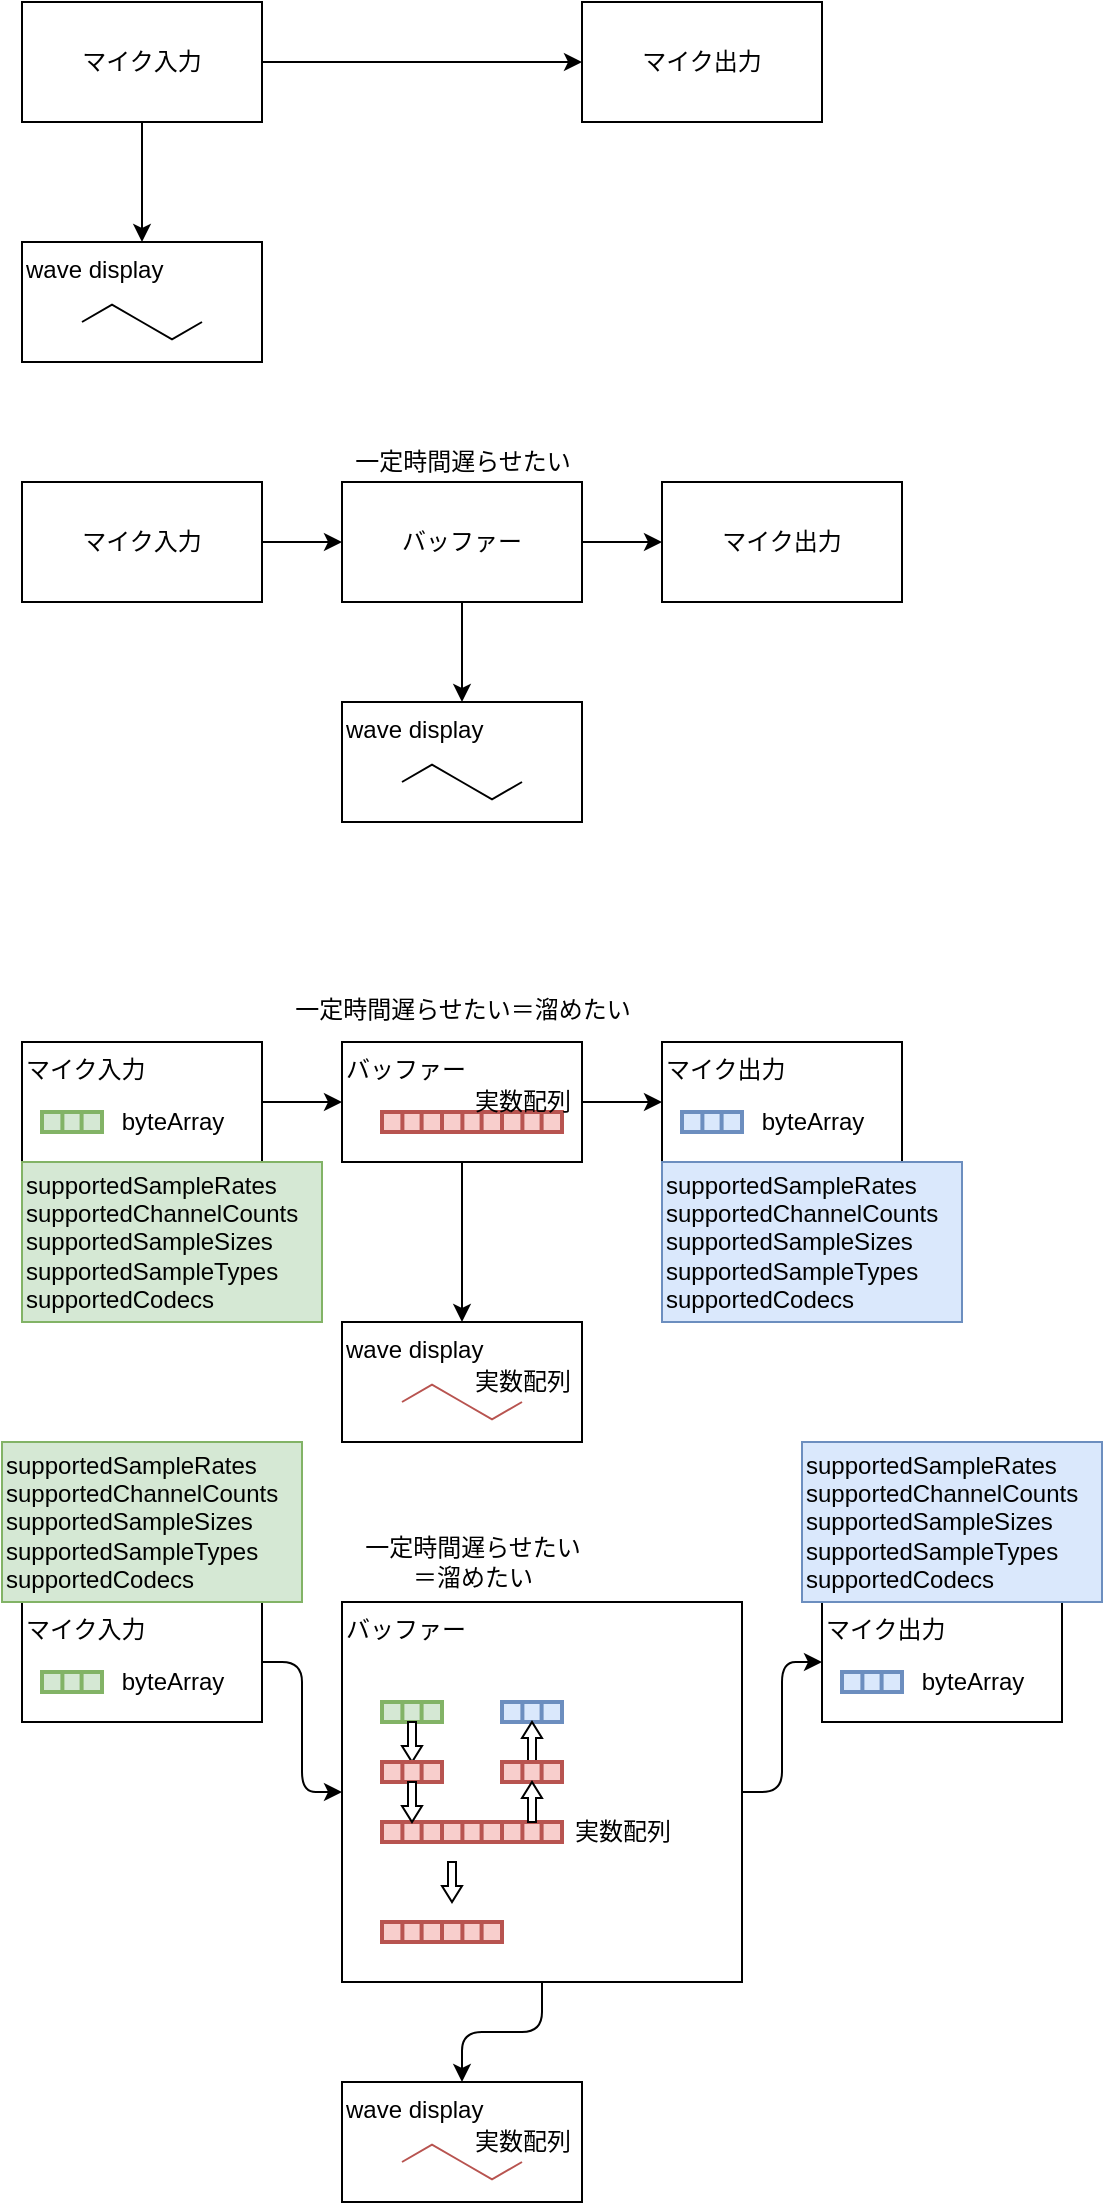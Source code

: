 <mxfile version="18.0.6" type="device" pages="5"><diagram id="PeiY38FMXrOdjiGWNSR2" name="概略図"><mxGraphModel dx="1102" dy="905" grid="1" gridSize="10" guides="1" tooltips="1" connect="1" arrows="1" fold="1" page="1" pageScale="1" pageWidth="827" pageHeight="1169" math="0" shadow="0"><root><mxCell id="0"/><mxCell id="1" parent="0"/><mxCell id="orfAIh3mLcqZXMO5zF8g-19" style="edgeStyle=orthogonalEdgeStyle;rounded=1;orthogonalLoop=1;jettySize=auto;html=1;" parent="1" source="orfAIh3mLcqZXMO5zF8g-17" target="orfAIh3mLcqZXMO5zF8g-18" edge="1"><mxGeometry relative="1" as="geometry"><mxPoint x="210" y="180" as="targetPoint"/></mxGeometry></mxCell><mxCell id="orfAIh3mLcqZXMO5zF8g-25" style="edgeStyle=orthogonalEdgeStyle;rounded=1;orthogonalLoop=1;jettySize=auto;html=1;" parent="1" source="orfAIh3mLcqZXMO5zF8g-17" target="orfAIh3mLcqZXMO5zF8g-21" edge="1"><mxGeometry relative="1" as="geometry"><mxPoint x="270.0" y="150" as="sourcePoint"/></mxGeometry></mxCell><mxCell id="orfAIh3mLcqZXMO5zF8g-17" value="マイク入力" style="whiteSpace=wrap;html=1;" parent="1" vertex="1"><mxGeometry x="40" y="80" width="120" height="60" as="geometry"/></mxCell><mxCell id="orfAIh3mLcqZXMO5zF8g-18" value="マイク出力" style="whiteSpace=wrap;html=1;" parent="1" vertex="1"><mxGeometry x="320" y="80" width="120" height="60" as="geometry"/></mxCell><mxCell id="orfAIh3mLcqZXMO5zF8g-24" value="" style="group" parent="1" vertex="1" connectable="0"><mxGeometry x="40" y="200" width="120" height="60" as="geometry"/></mxCell><mxCell id="orfAIh3mLcqZXMO5zF8g-21" value="wave display" style="whiteSpace=wrap;html=1;align=left;verticalAlign=top;" parent="orfAIh3mLcqZXMO5zF8g-24" vertex="1"><mxGeometry width="120" height="60" as="geometry"/></mxCell><mxCell id="orfAIh3mLcqZXMO5zF8g-23" value="" style="edgeStyle=isometricEdgeStyle;endArrow=none;html=1;rounded=0;" parent="orfAIh3mLcqZXMO5zF8g-24" edge="1"><mxGeometry width="50" height="100" relative="1" as="geometry"><mxPoint x="30" y="40" as="sourcePoint"/><mxPoint x="90" y="40" as="targetPoint"/></mxGeometry></mxCell><mxCell id="MTdRDinO8onYv9g3avfd-1" style="edgeStyle=orthogonalEdgeStyle;rounded=1;orthogonalLoop=1;jettySize=auto;html=1;" parent="1" source="MTdRDinO8onYv9g3avfd-8" target="MTdRDinO8onYv9g3avfd-4" edge="1"><mxGeometry relative="1" as="geometry"><mxPoint x="210" y="420" as="targetPoint"/></mxGeometry></mxCell><mxCell id="MTdRDinO8onYv9g3avfd-2" style="edgeStyle=orthogonalEdgeStyle;rounded=1;orthogonalLoop=1;jettySize=auto;html=1;" parent="1" source="MTdRDinO8onYv9g3avfd-8" target="MTdRDinO8onYv9g3avfd-6" edge="1"><mxGeometry relative="1" as="geometry"><mxPoint x="270.0" y="390" as="sourcePoint"/></mxGeometry></mxCell><mxCell id="MTdRDinO8onYv9g3avfd-10" style="edgeStyle=orthogonalEdgeStyle;rounded=1;orthogonalLoop=1;jettySize=auto;html=1;" parent="1" source="MTdRDinO8onYv9g3avfd-3" target="MTdRDinO8onYv9g3avfd-8" edge="1"><mxGeometry relative="1" as="geometry"/></mxCell><mxCell id="MTdRDinO8onYv9g3avfd-3" value="マイク入力" style="whiteSpace=wrap;html=1;" parent="1" vertex="1"><mxGeometry x="40" y="320" width="120" height="60" as="geometry"/></mxCell><mxCell id="MTdRDinO8onYv9g3avfd-4" value="マイク出力" style="whiteSpace=wrap;html=1;" parent="1" vertex="1"><mxGeometry x="360" y="320" width="120" height="60" as="geometry"/></mxCell><mxCell id="MTdRDinO8onYv9g3avfd-5" value="" style="group" parent="1" vertex="1" connectable="0"><mxGeometry x="200" y="430" width="120" height="60" as="geometry"/></mxCell><mxCell id="MTdRDinO8onYv9g3avfd-6" value="wave display" style="whiteSpace=wrap;html=1;align=left;verticalAlign=top;" parent="MTdRDinO8onYv9g3avfd-5" vertex="1"><mxGeometry width="120" height="60" as="geometry"/></mxCell><mxCell id="MTdRDinO8onYv9g3avfd-7" value="" style="edgeStyle=isometricEdgeStyle;endArrow=none;html=1;rounded=0;" parent="MTdRDinO8onYv9g3avfd-5" edge="1"><mxGeometry width="50" height="100" relative="1" as="geometry"><mxPoint x="30" y="40" as="sourcePoint"/><mxPoint x="90" y="40" as="targetPoint"/></mxGeometry></mxCell><mxCell id="MTdRDinO8onYv9g3avfd-8" value="バッファー" style="whiteSpace=wrap;html=1;" parent="1" vertex="1"><mxGeometry x="200" y="320" width="120" height="60" as="geometry"/></mxCell><mxCell id="MTdRDinO8onYv9g3avfd-12" value="一定時間遅らせたい" style="text;html=1;align=center;verticalAlign=middle;resizable=0;points=[];autosize=1;strokeColor=none;fillColor=none;" parent="1" vertex="1"><mxGeometry x="200" y="300" width="120" height="20" as="geometry"/></mxCell><mxCell id="MTdRDinO8onYv9g3avfd-14" style="edgeStyle=orthogonalEdgeStyle;rounded=1;orthogonalLoop=1;jettySize=auto;html=1;" parent="1" source="MTdRDinO8onYv9g3avfd-22" target="MTdRDinO8onYv9g3avfd-18" edge="1"><mxGeometry relative="1" as="geometry"><mxPoint x="210" y="700" as="targetPoint"/></mxGeometry></mxCell><mxCell id="MTdRDinO8onYv9g3avfd-15" style="edgeStyle=orthogonalEdgeStyle;rounded=1;orthogonalLoop=1;jettySize=auto;html=1;" parent="1" source="MTdRDinO8onYv9g3avfd-22" target="MTdRDinO8onYv9g3avfd-20" edge="1"><mxGeometry relative="1" as="geometry"><mxPoint x="270.0" y="670" as="sourcePoint"/></mxGeometry></mxCell><mxCell id="MTdRDinO8onYv9g3avfd-16" style="edgeStyle=orthogonalEdgeStyle;rounded=1;orthogonalLoop=1;jettySize=auto;html=1;" parent="1" source="MTdRDinO8onYv9g3avfd-17" target="MTdRDinO8onYv9g3avfd-22" edge="1"><mxGeometry relative="1" as="geometry"/></mxCell><mxCell id="MTdRDinO8onYv9g3avfd-17" value="マイク入力" style="whiteSpace=wrap;html=1;align=left;verticalAlign=top;" parent="1" vertex="1"><mxGeometry x="40" y="600" width="120" height="60" as="geometry"/></mxCell><mxCell id="MTdRDinO8onYv9g3avfd-18" value="マイク出力" style="whiteSpace=wrap;html=1;align=left;verticalAlign=top;" parent="1" vertex="1"><mxGeometry x="360" y="600" width="120" height="60" as="geometry"/></mxCell><mxCell id="MTdRDinO8onYv9g3avfd-19" value="" style="group" parent="1" vertex="1" connectable="0"><mxGeometry x="200" y="740" width="120" height="60" as="geometry"/></mxCell><mxCell id="MTdRDinO8onYv9g3avfd-20" value="wave display" style="whiteSpace=wrap;html=1;align=left;verticalAlign=top;" parent="MTdRDinO8onYv9g3avfd-19" vertex="1"><mxGeometry width="120" height="60" as="geometry"/></mxCell><mxCell id="MTdRDinO8onYv9g3avfd-21" value="" style="edgeStyle=isometricEdgeStyle;endArrow=none;html=1;rounded=0;fillColor=#f8cecc;strokeColor=#b85450;" parent="MTdRDinO8onYv9g3avfd-19" edge="1"><mxGeometry width="50" height="100" relative="1" as="geometry"><mxPoint x="30" y="40" as="sourcePoint"/><mxPoint x="90" y="40" as="targetPoint"/></mxGeometry></mxCell><mxCell id="MTdRDinO8onYv9g3avfd-34" value="実数配列" style="text;html=1;align=center;verticalAlign=middle;resizable=0;points=[];autosize=1;strokeColor=none;fillColor=none;" parent="MTdRDinO8onYv9g3avfd-19" vertex="1"><mxGeometry x="60" y="20" width="60" height="20" as="geometry"/></mxCell><mxCell id="MTdRDinO8onYv9g3avfd-22" value="バッファー" style="whiteSpace=wrap;html=1;align=left;verticalAlign=top;" parent="1" vertex="1"><mxGeometry x="200" y="600" width="120" height="60" as="geometry"/></mxCell><mxCell id="MTdRDinO8onYv9g3avfd-23" value="一定時間遅らせたい＝溜めたい" style="text;html=1;align=center;verticalAlign=middle;resizable=0;points=[];autosize=1;strokeColor=none;fillColor=none;" parent="1" vertex="1"><mxGeometry x="170" y="574" width="180" height="20" as="geometry"/></mxCell><mxCell id="MTdRDinO8onYv9g3avfd-13" value="" style="strokeWidth=2;html=1;shape=mxgraph.lean_mapping.buffer_or_safety_stock;rotation=90;fillColor=#f8cecc;strokeColor=#b85450;" parent="1" vertex="1"><mxGeometry x="230" y="625" width="10" height="30" as="geometry"/></mxCell><mxCell id="MTdRDinO8onYv9g3avfd-25" value="" style="strokeWidth=2;html=1;shape=mxgraph.lean_mapping.buffer_or_safety_stock;rotation=90;fillColor=#d5e8d4;strokeColor=#82b366;" parent="1" vertex="1"><mxGeometry x="60" y="625" width="10" height="30" as="geometry"/></mxCell><mxCell id="MTdRDinO8onYv9g3avfd-26" value="" style="strokeWidth=2;html=1;shape=mxgraph.lean_mapping.buffer_or_safety_stock;rotation=90;fillColor=#f8cecc;strokeColor=#b85450;" parent="1" vertex="1"><mxGeometry x="260" y="625" width="10" height="30" as="geometry"/></mxCell><mxCell id="MTdRDinO8onYv9g3avfd-27" value="" style="strokeWidth=2;html=1;shape=mxgraph.lean_mapping.buffer_or_safety_stock;rotation=90;fillColor=#dae8fc;strokeColor=#6c8ebf;" parent="1" vertex="1"><mxGeometry x="380" y="625" width="10" height="30" as="geometry"/></mxCell><mxCell id="MTdRDinO8onYv9g3avfd-28" value="" style="strokeWidth=2;html=1;shape=mxgraph.lean_mapping.buffer_or_safety_stock;rotation=90;fillColor=#f8cecc;strokeColor=#b85450;" parent="1" vertex="1"><mxGeometry x="290" y="625" width="10" height="30" as="geometry"/></mxCell><mxCell id="MTdRDinO8onYv9g3avfd-29" value="byteArray" style="text;html=1;align=center;verticalAlign=middle;resizable=0;points=[];autosize=1;strokeColor=none;fillColor=none;" parent="1" vertex="1"><mxGeometry x="80" y="630" width="70" height="20" as="geometry"/></mxCell><mxCell id="MTdRDinO8onYv9g3avfd-30" value="byteArray" style="text;html=1;align=center;verticalAlign=middle;resizable=0;points=[];autosize=1;strokeColor=none;fillColor=none;" parent="1" vertex="1"><mxGeometry x="400" y="630" width="70" height="20" as="geometry"/></mxCell><mxCell id="MTdRDinO8onYv9g3avfd-31" value="&lt;div&gt;supportedSampleRates&amp;nbsp; &amp;nbsp;&lt;/div&gt;&lt;div&gt;supportedChannelCounts&amp;nbsp;&lt;/div&gt;&lt;div&gt;supportedSampleSizes&amp;nbsp; &amp;nbsp;&lt;/div&gt;&lt;div&gt;supportedSampleTypes&amp;nbsp; &amp;nbsp;&lt;/div&gt;&lt;div&gt;supportedCodecs&amp;nbsp; &amp;nbsp; &amp;nbsp; &amp;nbsp;&amp;nbsp;&lt;/div&gt;" style="text;html=1;align=left;verticalAlign=middle;resizable=0;points=[];autosize=1;strokeColor=#82b366;fillColor=#d5e8d4;" parent="1" vertex="1"><mxGeometry x="40" y="660" width="150" height="80" as="geometry"/></mxCell><mxCell id="MTdRDinO8onYv9g3avfd-32" value="&lt;div&gt;supportedSampleRates&amp;nbsp; &amp;nbsp;&lt;/div&gt;&lt;div&gt;supportedChannelCounts&amp;nbsp;&lt;/div&gt;&lt;div&gt;supportedSampleSizes&amp;nbsp; &amp;nbsp;&lt;/div&gt;&lt;div&gt;supportedSampleTypes&amp;nbsp; &amp;nbsp;&lt;/div&gt;&lt;div&gt;supportedCodecs&amp;nbsp; &amp;nbsp; &amp;nbsp; &amp;nbsp;&amp;nbsp;&lt;/div&gt;" style="text;html=1;align=left;verticalAlign=middle;resizable=0;points=[];autosize=1;strokeColor=#6c8ebf;fillColor=#dae8fc;" parent="1" vertex="1"><mxGeometry x="360" y="660" width="150" height="80" as="geometry"/></mxCell><mxCell id="MTdRDinO8onYv9g3avfd-33" value="実数配列" style="text;html=1;align=center;verticalAlign=middle;resizable=0;points=[];autosize=1;strokeColor=none;fillColor=none;" parent="1" vertex="1"><mxGeometry x="260" y="620" width="60" height="20" as="geometry"/></mxCell><mxCell id="MTdRDinO8onYv9g3avfd-35" style="edgeStyle=orthogonalEdgeStyle;rounded=1;orthogonalLoop=1;jettySize=auto;html=1;" parent="1" source="MTdRDinO8onYv9g3avfd-44" target="MTdRDinO8onYv9g3avfd-39" edge="1"><mxGeometry relative="1" as="geometry"><mxPoint x="210" y="980" as="targetPoint"/></mxGeometry></mxCell><mxCell id="MTdRDinO8onYv9g3avfd-36" style="edgeStyle=orthogonalEdgeStyle;rounded=1;orthogonalLoop=1;jettySize=auto;html=1;" parent="1" source="MTdRDinO8onYv9g3avfd-44" target="MTdRDinO8onYv9g3avfd-41" edge="1"><mxGeometry relative="1" as="geometry"><mxPoint x="300" y="1070" as="sourcePoint"/></mxGeometry></mxCell><mxCell id="MTdRDinO8onYv9g3avfd-37" style="edgeStyle=orthogonalEdgeStyle;rounded=1;orthogonalLoop=1;jettySize=auto;html=1;" parent="1" source="MTdRDinO8onYv9g3avfd-38" target="MTdRDinO8onYv9g3avfd-44" edge="1"><mxGeometry relative="1" as="geometry"/></mxCell><mxCell id="MTdRDinO8onYv9g3avfd-38" value="マイク入力" style="whiteSpace=wrap;html=1;align=left;verticalAlign=top;" parent="1" vertex="1"><mxGeometry x="40" y="880" width="120" height="60" as="geometry"/></mxCell><mxCell id="MTdRDinO8onYv9g3avfd-39" value="マイク出力" style="whiteSpace=wrap;html=1;align=left;verticalAlign=top;" parent="1" vertex="1"><mxGeometry x="440" y="880" width="120" height="60" as="geometry"/></mxCell><mxCell id="MTdRDinO8onYv9g3avfd-40" value="" style="group" parent="1" vertex="1" connectable="0"><mxGeometry x="200" y="1120" width="120" height="60" as="geometry"/></mxCell><mxCell id="MTdRDinO8onYv9g3avfd-41" value="wave display" style="whiteSpace=wrap;html=1;align=left;verticalAlign=top;" parent="MTdRDinO8onYv9g3avfd-40" vertex="1"><mxGeometry width="120" height="60" as="geometry"/></mxCell><mxCell id="MTdRDinO8onYv9g3avfd-42" value="" style="edgeStyle=isometricEdgeStyle;endArrow=none;html=1;rounded=0;fillColor=#f8cecc;strokeColor=#b85450;" parent="MTdRDinO8onYv9g3avfd-40" edge="1"><mxGeometry width="50" height="100" relative="1" as="geometry"><mxPoint x="30" y="40" as="sourcePoint"/><mxPoint x="90" y="40" as="targetPoint"/></mxGeometry></mxCell><mxCell id="MTdRDinO8onYv9g3avfd-43" value="実数配列" style="text;html=1;align=center;verticalAlign=middle;resizable=0;points=[];autosize=1;strokeColor=none;fillColor=none;" parent="MTdRDinO8onYv9g3avfd-40" vertex="1"><mxGeometry x="60" y="20" width="60" height="20" as="geometry"/></mxCell><mxCell id="MTdRDinO8onYv9g3avfd-44" value="バッファー" style="whiteSpace=wrap;html=1;align=left;verticalAlign=top;" parent="1" vertex="1"><mxGeometry x="200" y="880" width="200" height="190" as="geometry"/></mxCell><mxCell id="MTdRDinO8onYv9g3avfd-45" value="一定時間遅らせたい&lt;br&gt;＝溜めたい" style="text;html=1;align=center;verticalAlign=middle;resizable=0;points=[];autosize=1;strokeColor=none;fillColor=none;" parent="1" vertex="1"><mxGeometry x="205" y="845" width="120" height="30" as="geometry"/></mxCell><mxCell id="MTdRDinO8onYv9g3avfd-46" value="" style="strokeWidth=2;html=1;shape=mxgraph.lean_mapping.buffer_or_safety_stock;rotation=90;fillColor=#f8cecc;strokeColor=#b85450;" parent="1" vertex="1"><mxGeometry x="230" y="980" width="10" height="30" as="geometry"/></mxCell><mxCell id="MTdRDinO8onYv9g3avfd-47" value="" style="strokeWidth=2;html=1;shape=mxgraph.lean_mapping.buffer_or_safety_stock;rotation=90;fillColor=#d5e8d4;strokeColor=#82b366;" parent="1" vertex="1"><mxGeometry x="60" y="905" width="10" height="30" as="geometry"/></mxCell><mxCell id="MTdRDinO8onYv9g3avfd-48" value="" style="strokeWidth=2;html=1;shape=mxgraph.lean_mapping.buffer_or_safety_stock;rotation=90;fillColor=#f8cecc;strokeColor=#b85450;" parent="1" vertex="1"><mxGeometry x="260" y="980" width="10" height="30" as="geometry"/></mxCell><mxCell id="MTdRDinO8onYv9g3avfd-49" value="" style="strokeWidth=2;html=1;shape=mxgraph.lean_mapping.buffer_or_safety_stock;rotation=90;fillColor=#dae8fc;strokeColor=#6c8ebf;" parent="1" vertex="1"><mxGeometry x="460" y="905" width="10" height="30" as="geometry"/></mxCell><mxCell id="MTdRDinO8onYv9g3avfd-50" value="" style="strokeWidth=2;html=1;shape=mxgraph.lean_mapping.buffer_or_safety_stock;rotation=90;fillColor=#f8cecc;strokeColor=#b85450;" parent="1" vertex="1"><mxGeometry x="290" y="980" width="10" height="30" as="geometry"/></mxCell><mxCell id="MTdRDinO8onYv9g3avfd-51" value="byteArray" style="text;html=1;align=center;verticalAlign=middle;resizable=0;points=[];autosize=1;strokeColor=none;fillColor=none;" parent="1" vertex="1"><mxGeometry x="80" y="910" width="70" height="20" as="geometry"/></mxCell><mxCell id="MTdRDinO8onYv9g3avfd-52" value="byteArray" style="text;html=1;align=center;verticalAlign=middle;resizable=0;points=[];autosize=1;strokeColor=none;fillColor=none;" parent="1" vertex="1"><mxGeometry x="480" y="910" width="70" height="20" as="geometry"/></mxCell><mxCell id="MTdRDinO8onYv9g3avfd-53" value="&lt;div&gt;supportedSampleRates&amp;nbsp; &amp;nbsp;&lt;/div&gt;&lt;div&gt;supportedChannelCounts&amp;nbsp;&lt;/div&gt;&lt;div&gt;supportedSampleSizes&amp;nbsp; &amp;nbsp;&lt;/div&gt;&lt;div&gt;supportedSampleTypes&amp;nbsp; &amp;nbsp;&lt;/div&gt;&lt;div&gt;supportedCodecs&amp;nbsp; &amp;nbsp; &amp;nbsp; &amp;nbsp;&amp;nbsp;&lt;/div&gt;" style="text;html=1;align=left;verticalAlign=middle;resizable=0;points=[];autosize=1;strokeColor=#82b366;fillColor=#d5e8d4;" parent="1" vertex="1"><mxGeometry x="30" y="800" width="150" height="80" as="geometry"/></mxCell><mxCell id="MTdRDinO8onYv9g3avfd-54" value="&lt;div&gt;supportedSampleRates&amp;nbsp; &amp;nbsp;&lt;/div&gt;&lt;div&gt;supportedChannelCounts&amp;nbsp;&lt;/div&gt;&lt;div&gt;supportedSampleSizes&amp;nbsp; &amp;nbsp;&lt;/div&gt;&lt;div&gt;supportedSampleTypes&amp;nbsp; &amp;nbsp;&lt;/div&gt;&lt;div&gt;supportedCodecs&amp;nbsp; &amp;nbsp; &amp;nbsp; &amp;nbsp;&amp;nbsp;&lt;/div&gt;" style="text;html=1;align=left;verticalAlign=middle;resizable=0;points=[];autosize=1;strokeColor=#6c8ebf;fillColor=#dae8fc;" parent="1" vertex="1"><mxGeometry x="430" y="800" width="150" height="80" as="geometry"/></mxCell><mxCell id="MTdRDinO8onYv9g3avfd-55" value="実数配列" style="text;html=1;align=center;verticalAlign=middle;resizable=0;points=[];autosize=1;strokeColor=none;fillColor=none;" parent="1" vertex="1"><mxGeometry x="310" y="985" width="60" height="20" as="geometry"/></mxCell><mxCell id="MTdRDinO8onYv9g3avfd-60" value="" style="strokeWidth=2;html=1;shape=mxgraph.lean_mapping.buffer_or_safety_stock;rotation=90;fillColor=#d5e8d4;strokeColor=#82b366;" parent="1" vertex="1"><mxGeometry x="230" y="920" width="10" height="30" as="geometry"/></mxCell><mxCell id="MTdRDinO8onYv9g3avfd-61" value="" style="strokeWidth=2;html=1;shape=mxgraph.lean_mapping.buffer_or_safety_stock;rotation=90;fillColor=#dae8fc;strokeColor=#6c8ebf;" parent="1" vertex="1"><mxGeometry x="290" y="920" width="10" height="30" as="geometry"/></mxCell><mxCell id="MTdRDinO8onYv9g3avfd-62" value="" style="shape=singleArrow;whiteSpace=wrap;html=1;arrowWidth=0.4;arrowSize=0.4;direction=south;" parent="1" vertex="1"><mxGeometry x="230" y="940" width="10" height="20" as="geometry"/></mxCell><mxCell id="MTdRDinO8onYv9g3avfd-63" value="" style="shape=singleArrow;whiteSpace=wrap;html=1;arrowWidth=0.4;arrowSize=0.4;direction=north;" parent="1" vertex="1"><mxGeometry x="290" y="940" width="10" height="20" as="geometry"/></mxCell><mxCell id="MTdRDinO8onYv9g3avfd-66" value="" style="strokeWidth=2;html=1;shape=mxgraph.lean_mapping.buffer_or_safety_stock;rotation=90;fillColor=#f8cecc;strokeColor=#b85450;" parent="1" vertex="1"><mxGeometry x="260" y="1030" width="10" height="30" as="geometry"/></mxCell><mxCell id="MTdRDinO8onYv9g3avfd-67" value="" style="strokeWidth=2;html=1;shape=mxgraph.lean_mapping.buffer_or_safety_stock;rotation=90;fillColor=#f8cecc;strokeColor=#b85450;" parent="1" vertex="1"><mxGeometry x="230" y="1030" width="10" height="30" as="geometry"/></mxCell><mxCell id="MTdRDinO8onYv9g3avfd-68" value="" style="strokeWidth=2;html=1;shape=mxgraph.lean_mapping.buffer_or_safety_stock;rotation=90;fillColor=#f8cecc;strokeColor=#b85450;" parent="1" vertex="1"><mxGeometry x="230" y="950" width="10" height="30" as="geometry"/></mxCell><mxCell id="MTdRDinO8onYv9g3avfd-69" value="" style="strokeWidth=2;html=1;shape=mxgraph.lean_mapping.buffer_or_safety_stock;rotation=90;fillColor=#f8cecc;strokeColor=#b85450;" parent="1" vertex="1"><mxGeometry x="290" y="950" width="10" height="30" as="geometry"/></mxCell><mxCell id="MTdRDinO8onYv9g3avfd-70" value="" style="shape=singleArrow;whiteSpace=wrap;html=1;arrowWidth=0.4;arrowSize=0.4;direction=south;" parent="1" vertex="1"><mxGeometry x="230" y="970" width="10" height="20" as="geometry"/></mxCell><mxCell id="MTdRDinO8onYv9g3avfd-71" value="" style="shape=singleArrow;whiteSpace=wrap;html=1;arrowWidth=0.4;arrowSize=0.4;direction=north;" parent="1" vertex="1"><mxGeometry x="290" y="970" width="10" height="20" as="geometry"/></mxCell><mxCell id="MTdRDinO8onYv9g3avfd-72" value="" style="shape=singleArrow;whiteSpace=wrap;html=1;arrowWidth=0.4;arrowSize=0.4;direction=south;" parent="1" vertex="1"><mxGeometry x="250" y="1010" width="10" height="20" as="geometry"/></mxCell></root></mxGraphModel></diagram><diagram id="S93_T1hwMCf23epkvJdh" name="概略2"><mxGraphModel dx="831" dy="524" grid="1" gridSize="10" guides="1" tooltips="1" connect="1" arrows="1" fold="1" page="1" pageScale="1" pageWidth="827" pageHeight="1169" math="0" shadow="0"><root><mxCell id="0"/><mxCell id="1" parent="0"/><mxCell id="9JSRy_FSQaBgvKo1E_xS-1" style="edgeStyle=elbowEdgeStyle;rounded=1;orthogonalLoop=1;jettySize=auto;html=1;elbow=vertical;" edge="1" parent="1" source="9JSRy_FSQaBgvKo1E_xS-10" target="9JSRy_FSQaBgvKo1E_xS-5"><mxGeometry relative="1" as="geometry"><mxPoint x="540" y="150.118" as="targetPoint"/></mxGeometry></mxCell><mxCell id="9JSRy_FSQaBgvKo1E_xS-42" value="&lt;font color=&quot;#000000&quot;&gt;popBytesFromBuffer (&lt;br&gt;sampleType,&lt;br&gt;sampleSize&lt;br&gt;) : Bytes&lt;br&gt;&lt;/font&gt;" style="edgeLabel;html=1;align=left;verticalAlign=top;resizable=0;points=[];fontColor=#660066;" vertex="1" connectable="0" parent="9JSRy_FSQaBgvKo1E_xS-1"><mxGeometry x="-0.267" y="-1" relative="1" as="geometry"><mxPoint x="-36" y="-1" as="offset"/></mxGeometry></mxCell><mxCell id="9JSRy_FSQaBgvKo1E_xS-2" style="edgeStyle=orthogonalEdgeStyle;rounded=1;orthogonalLoop=1;jettySize=auto;html=1;" edge="1" parent="1" source="9JSRy_FSQaBgvKo1E_xS-10" target="9JSRy_FSQaBgvKo1E_xS-7"><mxGeometry relative="1" as="geometry"><mxPoint x="400" y="310" as="sourcePoint"/></mxGeometry></mxCell><mxCell id="9JSRy_FSQaBgvKo1E_xS-3" style="edgeStyle=elbowEdgeStyle;rounded=1;orthogonalLoop=1;jettySize=auto;html=1;elbow=vertical;" edge="1" parent="1" source="9JSRy_FSQaBgvKo1E_xS-4" target="9JSRy_FSQaBgvKo1E_xS-10"><mxGeometry relative="1" as="geometry"/></mxCell><mxCell id="9JSRy_FSQaBgvKo1E_xS-33" value="pushNewBytesToBuffer(&lt;br&gt;bytes,&lt;br&gt;sampleType,&lt;br&gt;sampleSizes,&lt;br&gt;)" style="edgeLabel;html=1;align=left;verticalAlign=top;resizable=0;points=[];" vertex="1" connectable="0" parent="9JSRy_FSQaBgvKo1E_xS-3"><mxGeometry x="-0.46" relative="1" as="geometry"><mxPoint x="-31" as="offset"/></mxGeometry></mxCell><mxCell id="9JSRy_FSQaBgvKo1E_xS-4" value="マイク入力" style="whiteSpace=wrap;html=1;align=left;verticalAlign=top;" vertex="1" parent="1"><mxGeometry x="50" y="120" width="120" height="60" as="geometry"/></mxCell><mxCell id="9JSRy_FSQaBgvKo1E_xS-5" value="デバイス出力" style="whiteSpace=wrap;html=1;align=left;verticalAlign=top;" vertex="1" parent="1"><mxGeometry x="640" y="120" width="120" height="60" as="geometry"/></mxCell><mxCell id="9JSRy_FSQaBgvKo1E_xS-6" value="" style="group" vertex="1" connectable="0" parent="1"><mxGeometry x="300" y="360" width="120" height="60" as="geometry"/></mxCell><mxCell id="9JSRy_FSQaBgvKo1E_xS-7" value="wave display" style="whiteSpace=wrap;html=1;align=left;verticalAlign=top;" vertex="1" parent="9JSRy_FSQaBgvKo1E_xS-6"><mxGeometry width="120" height="60" as="geometry"/></mxCell><mxCell id="9JSRy_FSQaBgvKo1E_xS-8" value="" style="edgeStyle=isometricEdgeStyle;endArrow=none;html=1;rounded=0;fillColor=#f8cecc;strokeColor=#b85450;" edge="1" parent="9JSRy_FSQaBgvKo1E_xS-6"><mxGeometry width="50" height="100" relative="1" as="geometry"><mxPoint x="30" y="40" as="sourcePoint"/><mxPoint x="90" y="40" as="targetPoint"/></mxGeometry></mxCell><mxCell id="9JSRy_FSQaBgvKo1E_xS-9" value="実数配列" style="text;html=1;align=center;verticalAlign=middle;resizable=0;points=[];autosize=1;strokeColor=none;fillColor=none;" vertex="1" parent="9JSRy_FSQaBgvKo1E_xS-6"><mxGeometry x="60" y="20" width="60" height="20" as="geometry"/></mxCell><mxCell id="9JSRy_FSQaBgvKo1E_xS-10" value="バッファー" style="whiteSpace=wrap;html=1;align=left;verticalAlign=top;" vertex="1" parent="1"><mxGeometry x="300" y="120" width="200" height="190" as="geometry"/></mxCell><mxCell id="9JSRy_FSQaBgvKo1E_xS-11" value="一定時間遅らせたい&lt;br&gt;＝溜めたい" style="text;html=1;align=center;verticalAlign=middle;resizable=0;points=[];autosize=1;strokeColor=none;fillColor=none;" vertex="1" parent="1"><mxGeometry x="410" y="310" width="120" height="30" as="geometry"/></mxCell><mxCell id="9JSRy_FSQaBgvKo1E_xS-12" value="" style="strokeWidth=2;html=1;shape=mxgraph.lean_mapping.buffer_or_safety_stock;rotation=90;fillColor=#f8cecc;strokeColor=#b85450;" vertex="1" parent="1"><mxGeometry x="330" y="220" width="10" height="30" as="geometry"/></mxCell><mxCell id="9JSRy_FSQaBgvKo1E_xS-13" value="" style="strokeWidth=2;html=1;shape=mxgraph.lean_mapping.buffer_or_safety_stock;rotation=90;fillColor=#d5e8d4;strokeColor=#82b366;" vertex="1" parent="1"><mxGeometry x="70" y="145" width="10" height="30" as="geometry"/></mxCell><mxCell id="9JSRy_FSQaBgvKo1E_xS-14" value="" style="strokeWidth=2;html=1;shape=mxgraph.lean_mapping.buffer_or_safety_stock;rotation=90;fillColor=#f8cecc;strokeColor=#b85450;" vertex="1" parent="1"><mxGeometry x="360" y="220" width="10" height="30" as="geometry"/></mxCell><mxCell id="9JSRy_FSQaBgvKo1E_xS-15" value="" style="strokeWidth=2;html=1;shape=mxgraph.lean_mapping.buffer_or_safety_stock;rotation=90;fillColor=#dae8fc;strokeColor=#6c8ebf;" vertex="1" parent="1"><mxGeometry x="660" y="145" width="10" height="30" as="geometry"/></mxCell><mxCell id="9JSRy_FSQaBgvKo1E_xS-16" value="" style="strokeWidth=2;html=1;shape=mxgraph.lean_mapping.buffer_or_safety_stock;rotation=90;fillColor=#f8cecc;strokeColor=#b85450;" vertex="1" parent="1"><mxGeometry x="390" y="220" width="10" height="30" as="geometry"/></mxCell><mxCell id="9JSRy_FSQaBgvKo1E_xS-17" value="byteArray" style="text;html=1;align=center;verticalAlign=middle;resizable=0;points=[];autosize=1;strokeColor=none;fillColor=none;" vertex="1" parent="1"><mxGeometry x="90" y="150" width="70" height="20" as="geometry"/></mxCell><mxCell id="9JSRy_FSQaBgvKo1E_xS-18" value="byteArray" style="text;html=1;align=center;verticalAlign=middle;resizable=0;points=[];autosize=1;strokeColor=none;fillColor=none;" vertex="1" parent="1"><mxGeometry x="680" y="150" width="70" height="20" as="geometry"/></mxCell><mxCell id="9JSRy_FSQaBgvKo1E_xS-19" value="&lt;div&gt;deviceID&lt;/div&gt;&lt;div&gt;&lt;font color=&quot;#cc0000&quot;&gt;sampleRates&lt;/font&gt;&amp;nbsp; &amp;nbsp;&lt;/div&gt;&lt;div&gt;channelCounts&amp;nbsp;&lt;/div&gt;&lt;div&gt;sampleSizes&amp;nbsp; &amp;nbsp;&lt;/div&gt;&lt;div&gt;sampleTypes&amp;nbsp; &amp;nbsp;&lt;/div&gt;&lt;div&gt;&lt;font color=&quot;#660066&quot;&gt;codecs&lt;/font&gt;&amp;nbsp; &amp;nbsp; &amp;nbsp; &amp;nbsp;&amp;nbsp;&lt;/div&gt;" style="text;html=1;align=left;verticalAlign=middle;resizable=0;points=[];autosize=1;strokeColor=#82b366;fillColor=#d5e8d4;" vertex="1" parent="1"><mxGeometry x="40" y="220" width="100" height="90" as="geometry"/></mxCell><mxCell id="9JSRy_FSQaBgvKo1E_xS-21" value="実数配列" style="text;html=1;align=center;verticalAlign=middle;resizable=0;points=[];autosize=1;strokeColor=none;fillColor=none;" vertex="1" parent="1"><mxGeometry x="410" y="225" width="60" height="20" as="geometry"/></mxCell><mxCell id="9JSRy_FSQaBgvKo1E_xS-22" value="" style="strokeWidth=2;html=1;shape=mxgraph.lean_mapping.buffer_or_safety_stock;rotation=90;fillColor=#d5e8d4;strokeColor=#82b366;" vertex="1" parent="1"><mxGeometry x="330" y="160" width="10" height="30" as="geometry"/></mxCell><mxCell id="9JSRy_FSQaBgvKo1E_xS-23" value="" style="strokeWidth=2;html=1;shape=mxgraph.lean_mapping.buffer_or_safety_stock;rotation=90;fillColor=#dae8fc;strokeColor=#6c8ebf;" vertex="1" parent="1"><mxGeometry x="390" y="160" width="10" height="30" as="geometry"/></mxCell><mxCell id="9JSRy_FSQaBgvKo1E_xS-24" value="" style="shape=singleArrow;whiteSpace=wrap;html=1;arrowWidth=0.4;arrowSize=0.4;direction=south;" vertex="1" parent="1"><mxGeometry x="330" y="180" width="10" height="20" as="geometry"/></mxCell><mxCell id="9JSRy_FSQaBgvKo1E_xS-25" value="" style="shape=singleArrow;whiteSpace=wrap;html=1;arrowWidth=0.4;arrowSize=0.4;direction=north;" vertex="1" parent="1"><mxGeometry x="390" y="180" width="10" height="20" as="geometry"/></mxCell><mxCell id="9JSRy_FSQaBgvKo1E_xS-26" value="" style="strokeWidth=2;html=1;shape=mxgraph.lean_mapping.buffer_or_safety_stock;rotation=90;fillColor=#f8cecc;strokeColor=#b85450;" vertex="1" parent="1"><mxGeometry x="360" y="270" width="10" height="30" as="geometry"/></mxCell><mxCell id="9JSRy_FSQaBgvKo1E_xS-27" value="" style="strokeWidth=2;html=1;shape=mxgraph.lean_mapping.buffer_or_safety_stock;rotation=90;fillColor=#f8cecc;strokeColor=#b85450;" vertex="1" parent="1"><mxGeometry x="330" y="270" width="10" height="30" as="geometry"/></mxCell><mxCell id="9JSRy_FSQaBgvKo1E_xS-28" value="" style="strokeWidth=2;html=1;shape=mxgraph.lean_mapping.buffer_or_safety_stock;rotation=90;fillColor=#f8cecc;strokeColor=#b85450;" vertex="1" parent="1"><mxGeometry x="330" y="190" width="10" height="30" as="geometry"/></mxCell><mxCell id="9JSRy_FSQaBgvKo1E_xS-29" value="" style="strokeWidth=2;html=1;shape=mxgraph.lean_mapping.buffer_or_safety_stock;rotation=90;fillColor=#f8cecc;strokeColor=#b85450;" vertex="1" parent="1"><mxGeometry x="390" y="190" width="10" height="30" as="geometry"/></mxCell><mxCell id="9JSRy_FSQaBgvKo1E_xS-30" value="" style="shape=singleArrow;whiteSpace=wrap;html=1;arrowWidth=0.4;arrowSize=0.4;direction=south;" vertex="1" parent="1"><mxGeometry x="330" y="210" width="10" height="20" as="geometry"/></mxCell><mxCell id="9JSRy_FSQaBgvKo1E_xS-31" value="" style="shape=singleArrow;whiteSpace=wrap;html=1;arrowWidth=0.4;arrowSize=0.4;direction=north;" vertex="1" parent="1"><mxGeometry x="390" y="210" width="10" height="20" as="geometry"/></mxCell><mxCell id="9JSRy_FSQaBgvKo1E_xS-32" value="" style="shape=singleArrow;whiteSpace=wrap;html=1;arrowWidth=0.4;arrowSize=0.4;direction=south;" vertex="1" parent="1"><mxGeometry x="350" y="250" width="10" height="20" as="geometry"/></mxCell><mxCell id="9JSRy_FSQaBgvKo1E_xS-38" value="sampleRate" style="whiteSpace=wrap;html=1;fillColor=#f5f5f5;fontColor=#333333;strokeColor=none;" vertex="1" parent="1"><mxGeometry x="50" y="100" width="710" height="20" as="geometry"/></mxCell><mxCell id="9JSRy_FSQaBgvKo1E_xS-40" value="sampleRate" style="text;html=1;align=center;verticalAlign=middle;resizable=0;points=[];autosize=1;strokeColor=none;fillColor=none;fontColor=#CC0000;" vertex="1" parent="1"><mxGeometry x="230" y="220" width="80" height="20" as="geometry"/></mxCell><mxCell id="9JSRy_FSQaBgvKo1E_xS-41" value="&lt;div&gt;deviceID&lt;/div&gt;&lt;div&gt;&lt;font color=&quot;#cc0000&quot;&gt;sampleRates&lt;/font&gt;&amp;nbsp; &amp;nbsp;&lt;/div&gt;&lt;div&gt;channelCounts&amp;nbsp;&lt;/div&gt;&lt;div&gt;sampleSizes&amp;nbsp; &amp;nbsp;&lt;/div&gt;&lt;div&gt;sampleTypes&amp;nbsp; &amp;nbsp;&lt;/div&gt;&lt;div&gt;&lt;font color=&quot;#660066&quot;&gt;codecs&lt;/font&gt;&amp;nbsp; &amp;nbsp; &amp;nbsp; &amp;nbsp;&amp;nbsp;&lt;/div&gt;" style="text;html=1;align=left;verticalAlign=middle;resizable=0;points=[];autosize=1;strokeColor=#6c8ebf;fillColor=#dae8fc;" vertex="1" parent="1"><mxGeometry x="610" y="220" width="100" height="90" as="geometry"/></mxCell></root></mxGraphModel></diagram><diagram name="概略3" id="D82zwDK47lf4kaTHNZTm"><mxGraphModel dx="784" dy="1664" grid="1" gridSize="10" guides="1" tooltips="1" connect="1" arrows="1" fold="1" page="1" pageScale="1" pageWidth="827" pageHeight="1169" math="0" shadow="0"><root><mxCell id="YrhRpEB4wrt5Rgv2cAsT-0"/><mxCell id="YrhRpEB4wrt5Rgv2cAsT-1" parent="YrhRpEB4wrt5Rgv2cAsT-0"/><mxCell id="YrhRpEB4wrt5Rgv2cAsT-4" style="edgeStyle=elbowEdgeStyle;rounded=1;orthogonalLoop=1;jettySize=auto;html=1;entryX=0.5;entryY=0;entryDx=0;entryDy=0;" edge="1" parent="YrhRpEB4wrt5Rgv2cAsT-1" source="JD3WJXhbGQ1F6ZJA2yCI-12" target="YrhRpEB4wrt5Rgv2cAsT-13"><mxGeometry relative="1" as="geometry"><mxPoint x="400" y="450" as="sourcePoint"/><mxPoint x="450" y="70" as="targetPoint"/></mxGeometry></mxCell><mxCell id="JD3WJXhbGQ1F6ZJA2yCI-18" value="getBufferSamples (length) : 実数配列" style="edgeLabel;html=1;align=right;verticalAlign=top;resizable=0;points=[];fontColor=#000000;" vertex="1" connectable="0" parent="YrhRpEB4wrt5Rgv2cAsT-4"><mxGeometry x="-0.849" relative="1" as="geometry"><mxPoint y="-14" as="offset"/></mxGeometry></mxCell><mxCell id="YrhRpEB4wrt5Rgv2cAsT-7" value="マイク入力" style="whiteSpace=wrap;html=1;align=left;verticalAlign=top;" vertex="1" parent="YrhRpEB4wrt5Rgv2cAsT-1"><mxGeometry x="40" y="260" width="120" height="60" as="geometry"/></mxCell><mxCell id="YrhRpEB4wrt5Rgv2cAsT-8" value="デバイス出力" style="whiteSpace=wrap;html=1;align=left;verticalAlign=top;" vertex="1" parent="YrhRpEB4wrt5Rgv2cAsT-1"><mxGeometry x="640" y="260" width="120" height="60" as="geometry"/></mxCell><mxCell id="YrhRpEB4wrt5Rgv2cAsT-13" value="バッファー" style="whiteSpace=wrap;html=1;align=left;verticalAlign=top;" vertex="1" parent="YrhRpEB4wrt5Rgv2cAsT-1"><mxGeometry x="300" y="260" width="200" height="190" as="geometry"/></mxCell><mxCell id="YrhRpEB4wrt5Rgv2cAsT-14" value="一定時間遅らせたい&lt;br&gt;＝溜めたい" style="text;html=1;align=center;verticalAlign=middle;resizable=0;points=[];autosize=1;strokeColor=none;fillColor=none;" vertex="1" parent="YrhRpEB4wrt5Rgv2cAsT-1"><mxGeometry x="410" y="450" width="120" height="30" as="geometry"/></mxCell><mxCell id="YrhRpEB4wrt5Rgv2cAsT-15" value="" style="strokeWidth=2;html=1;shape=mxgraph.lean_mapping.buffer_or_safety_stock;rotation=90;fillColor=#f8cecc;strokeColor=#b85450;" vertex="1" parent="YrhRpEB4wrt5Rgv2cAsT-1"><mxGeometry x="330" y="360" width="10" height="30" as="geometry"/></mxCell><mxCell id="YrhRpEB4wrt5Rgv2cAsT-16" value="" style="strokeWidth=2;html=1;shape=mxgraph.lean_mapping.buffer_or_safety_stock;rotation=90;fillColor=#d5e8d4;strokeColor=#82b366;" vertex="1" parent="YrhRpEB4wrt5Rgv2cAsT-1"><mxGeometry x="70" y="285" width="10" height="30" as="geometry"/></mxCell><mxCell id="YrhRpEB4wrt5Rgv2cAsT-17" value="" style="strokeWidth=2;html=1;shape=mxgraph.lean_mapping.buffer_or_safety_stock;rotation=90;fillColor=#f8cecc;strokeColor=#b85450;" vertex="1" parent="YrhRpEB4wrt5Rgv2cAsT-1"><mxGeometry x="360" y="360" width="10" height="30" as="geometry"/></mxCell><mxCell id="YrhRpEB4wrt5Rgv2cAsT-18" value="" style="strokeWidth=2;html=1;shape=mxgraph.lean_mapping.buffer_or_safety_stock;rotation=90;fillColor=#dae8fc;strokeColor=#6c8ebf;" vertex="1" parent="YrhRpEB4wrt5Rgv2cAsT-1"><mxGeometry x="660" y="285" width="10" height="30" as="geometry"/></mxCell><mxCell id="YrhRpEB4wrt5Rgv2cAsT-19" value="" style="strokeWidth=2;html=1;shape=mxgraph.lean_mapping.buffer_or_safety_stock;rotation=90;fillColor=#f8cecc;strokeColor=#b85450;" vertex="1" parent="YrhRpEB4wrt5Rgv2cAsT-1"><mxGeometry x="390" y="360" width="10" height="30" as="geometry"/></mxCell><mxCell id="YrhRpEB4wrt5Rgv2cAsT-20" value="byteArray" style="text;html=1;align=center;verticalAlign=middle;resizable=0;points=[];autosize=1;strokeColor=none;fillColor=none;" vertex="1" parent="YrhRpEB4wrt5Rgv2cAsT-1"><mxGeometry x="90" y="290" width="70" height="20" as="geometry"/></mxCell><mxCell id="YrhRpEB4wrt5Rgv2cAsT-21" value="byteArray" style="text;html=1;align=center;verticalAlign=middle;resizable=0;points=[];autosize=1;strokeColor=none;fillColor=none;" vertex="1" parent="YrhRpEB4wrt5Rgv2cAsT-1"><mxGeometry x="680" y="290" width="70" height="20" as="geometry"/></mxCell><mxCell id="YrhRpEB4wrt5Rgv2cAsT-22" value="&lt;div&gt;deviceID&lt;/div&gt;&lt;div&gt;&lt;font color=&quot;#cc0000&quot;&gt;sampleRates&lt;/font&gt;&amp;nbsp; &amp;nbsp;&lt;/div&gt;&lt;div&gt;channelCounts&amp;nbsp;&lt;/div&gt;&lt;div&gt;sampleSizes&amp;nbsp; &amp;nbsp;&lt;/div&gt;&lt;div&gt;sampleTypes&amp;nbsp; &amp;nbsp;&lt;/div&gt;&lt;div&gt;&lt;font color=&quot;#660066&quot;&gt;codecs&lt;/font&gt;&amp;nbsp; &amp;nbsp; &amp;nbsp; &amp;nbsp;&amp;nbsp;&lt;/div&gt;" style="text;html=1;align=left;verticalAlign=middle;resizable=0;points=[];autosize=1;strokeColor=#82b366;fillColor=#d5e8d4;" vertex="1" parent="YrhRpEB4wrt5Rgv2cAsT-1"><mxGeometry x="60" y="310" width="100" height="90" as="geometry"/></mxCell><mxCell id="YrhRpEB4wrt5Rgv2cAsT-23" value="実数配列" style="text;html=1;align=center;verticalAlign=middle;resizable=0;points=[];autosize=1;strokeColor=none;fillColor=none;" vertex="1" parent="YrhRpEB4wrt5Rgv2cAsT-1"><mxGeometry x="410" y="365" width="60" height="20" as="geometry"/></mxCell><mxCell id="YrhRpEB4wrt5Rgv2cAsT-24" value="" style="strokeWidth=2;html=1;shape=mxgraph.lean_mapping.buffer_or_safety_stock;rotation=90;fillColor=#d5e8d4;strokeColor=#82b366;" vertex="1" parent="YrhRpEB4wrt5Rgv2cAsT-1"><mxGeometry x="330" y="300" width="10" height="30" as="geometry"/></mxCell><mxCell id="YrhRpEB4wrt5Rgv2cAsT-25" value="" style="strokeWidth=2;html=1;shape=mxgraph.lean_mapping.buffer_or_safety_stock;rotation=90;fillColor=#dae8fc;strokeColor=#6c8ebf;" vertex="1" parent="YrhRpEB4wrt5Rgv2cAsT-1"><mxGeometry x="390" y="300" width="10" height="30" as="geometry"/></mxCell><mxCell id="YrhRpEB4wrt5Rgv2cAsT-26" value="" style="shape=singleArrow;whiteSpace=wrap;html=1;arrowWidth=0.4;arrowSize=0.4;direction=south;" vertex="1" parent="YrhRpEB4wrt5Rgv2cAsT-1"><mxGeometry x="330" y="320" width="10" height="20" as="geometry"/></mxCell><mxCell id="YrhRpEB4wrt5Rgv2cAsT-27" value="" style="shape=singleArrow;whiteSpace=wrap;html=1;arrowWidth=0.4;arrowSize=0.4;direction=north;" vertex="1" parent="YrhRpEB4wrt5Rgv2cAsT-1"><mxGeometry x="390" y="320" width="10" height="20" as="geometry"/></mxCell><mxCell id="YrhRpEB4wrt5Rgv2cAsT-28" value="" style="strokeWidth=2;html=1;shape=mxgraph.lean_mapping.buffer_or_safety_stock;rotation=90;fillColor=#f8cecc;strokeColor=#b85450;" vertex="1" parent="YrhRpEB4wrt5Rgv2cAsT-1"><mxGeometry x="360" y="410" width="10" height="30" as="geometry"/></mxCell><mxCell id="YrhRpEB4wrt5Rgv2cAsT-29" value="" style="strokeWidth=2;html=1;shape=mxgraph.lean_mapping.buffer_or_safety_stock;rotation=90;fillColor=#f8cecc;strokeColor=#b85450;" vertex="1" parent="YrhRpEB4wrt5Rgv2cAsT-1"><mxGeometry x="330" y="410" width="10" height="30" as="geometry"/></mxCell><mxCell id="YrhRpEB4wrt5Rgv2cAsT-30" value="" style="strokeWidth=2;html=1;shape=mxgraph.lean_mapping.buffer_or_safety_stock;rotation=90;fillColor=#f8cecc;strokeColor=#b85450;" vertex="1" parent="YrhRpEB4wrt5Rgv2cAsT-1"><mxGeometry x="330" y="330" width="10" height="30" as="geometry"/></mxCell><mxCell id="YrhRpEB4wrt5Rgv2cAsT-31" value="" style="strokeWidth=2;html=1;shape=mxgraph.lean_mapping.buffer_or_safety_stock;rotation=90;fillColor=#f8cecc;strokeColor=#b85450;" vertex="1" parent="YrhRpEB4wrt5Rgv2cAsT-1"><mxGeometry x="390" y="330" width="10" height="30" as="geometry"/></mxCell><mxCell id="YrhRpEB4wrt5Rgv2cAsT-32" value="" style="shape=singleArrow;whiteSpace=wrap;html=1;arrowWidth=0.4;arrowSize=0.4;direction=south;" vertex="1" parent="YrhRpEB4wrt5Rgv2cAsT-1"><mxGeometry x="330" y="350" width="10" height="20" as="geometry"/></mxCell><mxCell id="YrhRpEB4wrt5Rgv2cAsT-33" value="" style="shape=singleArrow;whiteSpace=wrap;html=1;arrowWidth=0.4;arrowSize=0.4;direction=north;" vertex="1" parent="YrhRpEB4wrt5Rgv2cAsT-1"><mxGeometry x="390" y="350" width="10" height="20" as="geometry"/></mxCell><mxCell id="YrhRpEB4wrt5Rgv2cAsT-34" value="" style="shape=singleArrow;whiteSpace=wrap;html=1;arrowWidth=0.4;arrowSize=0.4;direction=south;" vertex="1" parent="YrhRpEB4wrt5Rgv2cAsT-1"><mxGeometry x="350" y="390" width="10" height="20" as="geometry"/></mxCell><mxCell id="YrhRpEB4wrt5Rgv2cAsT-36" value="sampleRate" style="text;html=1;align=center;verticalAlign=middle;resizable=0;points=[];autosize=1;strokeColor=none;fillColor=none;fontColor=#CC0000;" vertex="1" parent="YrhRpEB4wrt5Rgv2cAsT-1"><mxGeometry x="220" y="350" width="80" height="20" as="geometry"/></mxCell><mxCell id="YrhRpEB4wrt5Rgv2cAsT-37" value="&lt;div&gt;deviceID&lt;/div&gt;&lt;div&gt;&lt;font color=&quot;#cc0000&quot;&gt;sampleRates&lt;/font&gt;&amp;nbsp; &amp;nbsp;&lt;/div&gt;&lt;div&gt;channelCounts&amp;nbsp;&lt;/div&gt;&lt;div&gt;sampleSizes&amp;nbsp; &amp;nbsp;&lt;/div&gt;&lt;div&gt;sampleTypes&amp;nbsp; &amp;nbsp;&lt;/div&gt;&lt;div&gt;&lt;font color=&quot;#660066&quot;&gt;codecs&lt;/font&gt;&amp;nbsp; &amp;nbsp; &amp;nbsp; &amp;nbsp;&amp;nbsp;&lt;/div&gt;" style="text;html=1;align=left;verticalAlign=middle;resizable=0;points=[];autosize=1;strokeColor=#6c8ebf;fillColor=#dae8fc;" vertex="1" parent="YrhRpEB4wrt5Rgv2cAsT-1"><mxGeometry x="660" y="310" width="100" height="90" as="geometry"/></mxCell><mxCell id="JD3WJXhbGQ1F6ZJA2yCI-1" style="edgeStyle=elbowEdgeStyle;rounded=1;orthogonalLoop=1;jettySize=auto;html=1;fontColor=#000000;" edge="1" parent="YrhRpEB4wrt5Rgv2cAsT-1" source="JD3WJXhbGQ1F6ZJA2yCI-0" target="YrhRpEB4wrt5Rgv2cAsT-7"><mxGeometry relative="1" as="geometry"/></mxCell><mxCell id="JD3WJXhbGQ1F6ZJA2yCI-2" style="edgeStyle=elbowEdgeStyle;rounded=1;orthogonalLoop=1;jettySize=auto;html=1;fontColor=#000000;entryX=0.75;entryY=0;entryDx=0;entryDy=0;" edge="1" parent="YrhRpEB4wrt5Rgv2cAsT-1" source="JD3WJXhbGQ1F6ZJA2yCI-0" target="YrhRpEB4wrt5Rgv2cAsT-8"><mxGeometry relative="1" as="geometry"/></mxCell><mxCell id="JD3WJXhbGQ1F6ZJA2yCI-6" style="edgeStyle=elbowEdgeStyle;rounded=1;orthogonalLoop=1;jettySize=auto;html=1;entryX=0.25;entryY=0;entryDx=0;entryDy=0;fontColor=#000000;fillColor=#d5e8d4;strokeColor=#82b366;" edge="1" parent="YrhRpEB4wrt5Rgv2cAsT-1" source="JD3WJXhbGQ1F6ZJA2yCI-5" target="YrhRpEB4wrt5Rgv2cAsT-7"><mxGeometry relative="1" as="geometry"/></mxCell><mxCell id="JD3WJXhbGQ1F6ZJA2yCI-9" value="property inputDeviceID&lt;br&gt;property inputCurrentChnnel" style="edgeLabel;html=1;align=left;verticalAlign=top;resizable=0;points=[];fontColor=#000000;" vertex="1" connectable="0" parent="JD3WJXhbGQ1F6ZJA2yCI-6"><mxGeometry x="-0.787" relative="1" as="geometry"><mxPoint x="5" y="-21" as="offset"/></mxGeometry></mxCell><mxCell id="JD3WJXhbGQ1F6ZJA2yCI-7" style="edgeStyle=elbowEdgeStyle;rounded=1;orthogonalLoop=1;jettySize=auto;html=1;entryX=0.5;entryY=0;entryDx=0;entryDy=0;fontColor=#000000;fillColor=#d5e8d4;strokeColor=#82b366;" edge="1" parent="YrhRpEB4wrt5Rgv2cAsT-1" source="JD3WJXhbGQ1F6ZJA2yCI-5" target="YrhRpEB4wrt5Rgv2cAsT-8"><mxGeometry relative="1" as="geometry"/></mxCell><mxCell id="JD3WJXhbGQ1F6ZJA2yCI-21" value="property outputDeviceID&lt;br&gt;property outputCurrentChannel" style="edgeLabel;html=1;align=left;verticalAlign=top;resizable=0;points=[];fontColor=#000000;" vertex="1" connectable="0" parent="JD3WJXhbGQ1F6ZJA2yCI-7"><mxGeometry x="-0.908" relative="1" as="geometry"><mxPoint y="-11" as="offset"/></mxGeometry></mxCell><mxCell id="JD3WJXhbGQ1F6ZJA2yCI-16" style="edgeStyle=elbowEdgeStyle;rounded=1;orthogonalLoop=1;jettySize=auto;html=1;fontColor=#000000;" edge="1" parent="YrhRpEB4wrt5Rgv2cAsT-1" source="JD3WJXhbGQ1F6ZJA2yCI-5" target="JD3WJXhbGQ1F6ZJA2yCI-0"><mxGeometry relative="1" as="geometry"><Array as="points"><mxPoint x="460" y="90"/><mxPoint x="550" y="20"/></Array></mxGeometry></mxCell><mxCell id="JD3WJXhbGQ1F6ZJA2yCI-17" value="readonly property commonSampleRate&lt;br&gt;readonly property commonSampleSizes&lt;br&gt;readonly property commonSampleType&lt;br&gt;readonly property commonCode" style="edgeLabel;html=1;align=left;verticalAlign=top;resizable=0;points=[];fontColor=#000000;" vertex="1" connectable="0" parent="JD3WJXhbGQ1F6ZJA2yCI-16"><mxGeometry x="0.263" y="-2" relative="1" as="geometry"><mxPoint x="2" y="-63" as="offset"/></mxGeometry></mxCell><mxCell id="JD3WJXhbGQ1F6ZJA2yCI-5" value="GUI" style="whiteSpace=wrap;html=1;fontColor=#000000;align=left;verticalAlign=top;" vertex="1" parent="YrhRpEB4wrt5Rgv2cAsT-1"><mxGeometry x="40" y="-40" width="720" height="60" as="geometry"/></mxCell><mxCell id="JD3WJXhbGQ1F6ZJA2yCI-11" value="" style="group" vertex="1" connectable="0" parent="YrhRpEB4wrt5Rgv2cAsT-1"><mxGeometry x="310" y="10" width="120" height="60" as="geometry"/></mxCell><mxCell id="JD3WJXhbGQ1F6ZJA2yCI-12" value="wave display" style="whiteSpace=wrap;html=1;align=left;verticalAlign=top;" vertex="1" parent="JD3WJXhbGQ1F6ZJA2yCI-11"><mxGeometry width="120" height="60" as="geometry"/></mxCell><mxCell id="JD3WJXhbGQ1F6ZJA2yCI-13" value="" style="edgeStyle=isometricEdgeStyle;endArrow=none;html=1;rounded=0;fillColor=#f8cecc;strokeColor=#b85450;" edge="1" parent="JD3WJXhbGQ1F6ZJA2yCI-11"><mxGeometry width="50" height="100" relative="1" as="geometry"><mxPoint x="30" y="40" as="sourcePoint"/><mxPoint x="90" y="40" as="targetPoint"/></mxGeometry></mxCell><mxCell id="JD3WJXhbGQ1F6ZJA2yCI-14" value="実数配列" style="text;html=1;align=center;verticalAlign=middle;resizable=0;points=[];autosize=1;strokeColor=none;fillColor=none;" vertex="1" parent="JD3WJXhbGQ1F6ZJA2yCI-11"><mxGeometry x="60" y="20" width="60" height="20" as="geometry"/></mxCell><mxCell id="JD3WJXhbGQ1F6ZJA2yCI-15" value="&lt;div style=&quot;text-align: left;&quot;&gt;&lt;font style=&quot;background-color: initial;&quot; color=&quot;#cc0000&quot;&gt;commonSampleRates&lt;/font&gt;&lt;span style=&quot;background-color: initial;&quot;&gt;&amp;nbsp; &amp;nbsp;&lt;/span&gt;&lt;br&gt;&lt;/div&gt;&lt;div style=&quot;text-align: left;&quot;&gt;&lt;span style=&quot;background-color: initial;&quot;&gt;commonSampleSizes&amp;nbsp; &amp;nbsp;&lt;/span&gt;&lt;br&gt;&lt;/div&gt;&lt;div style=&quot;text-align: left;&quot;&gt;commonSampleTypes&amp;nbsp; &amp;nbsp;&lt;/div&gt;&lt;div style=&quot;text-align: left;&quot;&gt;&lt;font color=&quot;#660066&quot;&gt;commonCodec&lt;/font&gt;&amp;nbsp; &amp;nbsp; &amp;nbsp; &amp;nbsp;&lt;/div&gt;" style="text;html=1;align=center;verticalAlign=middle;resizable=0;points=[];autosize=1;strokeColor=#666666;fillColor=#f5f5f5;fontColor=#333333;" vertex="1" parent="YrhRpEB4wrt5Rgv2cAsT-1"><mxGeometry x="750" y="130" width="140" height="60" as="geometry"/></mxCell><mxCell id="JD3WJXhbGQ1F6ZJA2yCI-0" value="IN OUT Control&lt;br&gt;" style="whiteSpace=wrap;html=1;fontColor=#000000;align=left;verticalAlign=top;" vertex="1" parent="YrhRpEB4wrt5Rgv2cAsT-1"><mxGeometry x="40" y="120" width="720" height="60" as="geometry"/></mxCell><mxCell id="YrhRpEB4wrt5Rgv2cAsT-5" style="edgeStyle=elbowEdgeStyle;rounded=1;orthogonalLoop=1;jettySize=auto;html=1;elbow=vertical;exitX=0.75;exitY=0;exitDx=0;exitDy=0;entryX=0.25;entryY=0;entryDx=0;entryDy=0;" edge="1" parent="YrhRpEB4wrt5Rgv2cAsT-1" source="YrhRpEB4wrt5Rgv2cAsT-7" target="YrhRpEB4wrt5Rgv2cAsT-13"><mxGeometry relative="1" as="geometry"><Array as="points"><mxPoint x="240" y="170"/></Array></mxGeometry></mxCell><mxCell id="YrhRpEB4wrt5Rgv2cAsT-6" value="pushNewBytesToBuffer(&lt;br&gt;bytes,&lt;br&gt;sampleType,&lt;br&gt;sampleSizes,&lt;br&gt;)" style="edgeLabel;html=1;align=left;verticalAlign=top;resizable=0;points=[];" vertex="1" connectable="0" parent="YrhRpEB4wrt5Rgv2cAsT-5"><mxGeometry x="-0.46" relative="1" as="geometry"><mxPoint x="72" y="10" as="offset"/></mxGeometry></mxCell><mxCell id="JD3WJXhbGQ1F6ZJA2yCI-19" value="readAll()&lt;br&gt;: Bytes" style="edgeLabel;html=1;align=left;verticalAlign=top;resizable=0;points=[];fontColor=#000000;" vertex="1" connectable="0" parent="YrhRpEB4wrt5Rgv2cAsT-5"><mxGeometry x="-0.638" relative="1" as="geometry"><mxPoint y="2" as="offset"/></mxGeometry></mxCell><mxCell id="JD3WJXhbGQ1F6ZJA2yCI-4" style="edgeStyle=elbowEdgeStyle;rounded=1;orthogonalLoop=1;jettySize=auto;html=1;exitX=0.75;exitY=0;exitDx=0;exitDy=0;entryX=0.25;entryY=0;entryDx=0;entryDy=0;fontColor=#000000;" edge="1" parent="YrhRpEB4wrt5Rgv2cAsT-1" source="YrhRpEB4wrt5Rgv2cAsT-13" target="YrhRpEB4wrt5Rgv2cAsT-8"><mxGeometry relative="1" as="geometry"><Array as="points"><mxPoint x="560" y="170"/></Array></mxGeometry></mxCell><mxCell id="JD3WJXhbGQ1F6ZJA2yCI-10" value="&lt;span style=&quot;&quot;&gt;popBytesFromBuffer (&lt;/span&gt;&lt;br style=&quot;&quot;&gt;&lt;span style=&quot;&quot;&gt;sampleType,&lt;/span&gt;&lt;br style=&quot;&quot;&gt;&lt;span style=&quot;&quot;&gt;sampleSize&lt;/span&gt;&lt;br style=&quot;&quot;&gt;&lt;span style=&quot;&quot;&gt;) : Bytes&lt;/span&gt;" style="edgeLabel;html=1;align=left;verticalAlign=top;resizable=0;points=[];fontColor=#000000;" vertex="1" connectable="0" parent="JD3WJXhbGQ1F6ZJA2yCI-4"><mxGeometry x="-0.296" y="-2" relative="1" as="geometry"><mxPoint x="-38" y="8" as="offset"/></mxGeometry></mxCell><mxCell id="JD3WJXhbGQ1F6ZJA2yCI-20" value="write(bytes)" style="edgeLabel;html=1;align=left;verticalAlign=top;resizable=0;points=[];fontColor=#000000;" vertex="1" connectable="0" parent="JD3WJXhbGQ1F6ZJA2yCI-4"><mxGeometry x="0.669" y="-2" relative="1" as="geometry"><mxPoint x="-58" y="-4" as="offset"/></mxGeometry></mxCell></root></mxGraphModel></diagram><diagram name="概略4" id="bf7X89Yo26BW0IVZSuyL"><mxGraphModel dx="811" dy="1686" grid="1" gridSize="10" guides="1" tooltips="1" connect="1" arrows="1" fold="1" page="1" pageScale="1" pageWidth="827" pageHeight="1169" math="0" shadow="0"><root><mxCell id="tZtjSpE1jH_rlXYTrGKo-0"/><mxCell id="tZtjSpE1jH_rlXYTrGKo-1" parent="tZtjSpE1jH_rlXYTrGKo-0"/><mxCell id="tZtjSpE1jH_rlXYTrGKo-2" style="edgeStyle=elbowEdgeStyle;rounded=1;orthogonalLoop=1;jettySize=auto;html=1;entryX=0.5;entryY=0;entryDx=0;entryDy=0;" parent="tZtjSpE1jH_rlXYTrGKo-1" source="tZtjSpE1jH_rlXYTrGKo-40" target="tZtjSpE1jH_rlXYTrGKo-6" edge="1"><mxGeometry relative="1" as="geometry"><mxPoint x="400" y="530" as="sourcePoint"/><mxPoint x="450" y="150" as="targetPoint"/></mxGeometry></mxCell><mxCell id="tZtjSpE1jH_rlXYTrGKo-3" value="getBufferSamples (length) : 実数配列" style="edgeLabel;html=1;align=right;verticalAlign=top;resizable=0;points=[];fontColor=#000000;" parent="tZtjSpE1jH_rlXYTrGKo-2" vertex="1" connectable="0"><mxGeometry x="-0.849" relative="1" as="geometry"><mxPoint y="-14" as="offset"/></mxGeometry></mxCell><mxCell id="tZtjSpE1jH_rlXYTrGKo-4" value="マイク入力：QIODevice" style="whiteSpace=wrap;html=1;align=left;verticalAlign=top;" parent="tZtjSpE1jH_rlXYTrGKo-1" vertex="1"><mxGeometry x="40" y="360" width="160" height="120" as="geometry"/></mxCell><mxCell id="tZtjSpE1jH_rlXYTrGKo-5" value="デバイス出力：QIODevice" style="whiteSpace=wrap;html=1;align=left;verticalAlign=top;" parent="tZtjSpE1jH_rlXYTrGKo-1" vertex="1"><mxGeometry x="600" y="360" width="160" height="120" as="geometry"/></mxCell><mxCell id="tZtjSpE1jH_rlXYTrGKo-6" value="バッファー；ByteIOSamplesBuffer" style="whiteSpace=wrap;html=1;align=left;verticalAlign=top;" parent="tZtjSpE1jH_rlXYTrGKo-1" vertex="1"><mxGeometry x="300" y="360" width="200" height="190" as="geometry"/></mxCell><mxCell id="tZtjSpE1jH_rlXYTrGKo-7" value="一定時間遅らせたい&lt;br&gt;＝溜めたい" style="text;html=1;align=center;verticalAlign=middle;resizable=0;points=[];autosize=1;strokeColor=none;fillColor=none;" parent="tZtjSpE1jH_rlXYTrGKo-1" vertex="1"><mxGeometry x="410" y="530" width="120" height="30" as="geometry"/></mxCell><mxCell id="tZtjSpE1jH_rlXYTrGKo-8" value="" style="strokeWidth=2;html=1;shape=mxgraph.lean_mapping.buffer_or_safety_stock;rotation=90;fillColor=#f8cecc;strokeColor=#b85450;" parent="tZtjSpE1jH_rlXYTrGKo-1" vertex="1"><mxGeometry x="330" y="440" width="10" height="30" as="geometry"/></mxCell><mxCell id="tZtjSpE1jH_rlXYTrGKo-9" value="" style="strokeWidth=2;html=1;shape=mxgraph.lean_mapping.buffer_or_safety_stock;rotation=90;fillColor=#d5e8d4;strokeColor=#82b366;" parent="tZtjSpE1jH_rlXYTrGKo-1" vertex="1"><mxGeometry x="70" y="400" width="10" height="30" as="geometry"/></mxCell><mxCell id="tZtjSpE1jH_rlXYTrGKo-10" value="" style="strokeWidth=2;html=1;shape=mxgraph.lean_mapping.buffer_or_safety_stock;rotation=90;fillColor=#f8cecc;strokeColor=#b85450;" parent="tZtjSpE1jH_rlXYTrGKo-1" vertex="1"><mxGeometry x="360" y="440" width="10" height="30" as="geometry"/></mxCell><mxCell id="tZtjSpE1jH_rlXYTrGKo-11" value="" style="strokeWidth=2;html=1;shape=mxgraph.lean_mapping.buffer_or_safety_stock;rotation=90;fillColor=#dae8fc;strokeColor=#6c8ebf;" parent="tZtjSpE1jH_rlXYTrGKo-1" vertex="1"><mxGeometry x="660" y="405" width="10" height="30" as="geometry"/></mxCell><mxCell id="tZtjSpE1jH_rlXYTrGKo-12" value="" style="strokeWidth=2;html=1;shape=mxgraph.lean_mapping.buffer_or_safety_stock;rotation=90;fillColor=#f8cecc;strokeColor=#b85450;" parent="tZtjSpE1jH_rlXYTrGKo-1" vertex="1"><mxGeometry x="390" y="440" width="10" height="30" as="geometry"/></mxCell><mxCell id="tZtjSpE1jH_rlXYTrGKo-13" value="byteArray" style="text;html=1;align=center;verticalAlign=middle;resizable=0;points=[];autosize=1;strokeColor=none;fillColor=none;" parent="tZtjSpE1jH_rlXYTrGKo-1" vertex="1"><mxGeometry x="90" y="405" width="70" height="20" as="geometry"/></mxCell><mxCell id="tZtjSpE1jH_rlXYTrGKo-14" value="byteArray" style="text;html=1;align=center;verticalAlign=middle;resizable=0;points=[];autosize=1;strokeColor=none;fillColor=none;" parent="tZtjSpE1jH_rlXYTrGKo-1" vertex="1"><mxGeometry x="680" y="410" width="70" height="20" as="geometry"/></mxCell><mxCell id="tZtjSpE1jH_rlXYTrGKo-15" value="&lt;div&gt;deviceID&lt;/div&gt;&lt;div&gt;&lt;font color=&quot;#cc0000&quot;&gt;sampleRates&lt;/font&gt;&amp;nbsp; &amp;nbsp;&lt;/div&gt;&lt;div&gt;channelCounts&amp;nbsp;&lt;/div&gt;&lt;div&gt;sampleSizes&amp;nbsp; &amp;nbsp;&lt;/div&gt;&lt;div&gt;sampleTypes&amp;nbsp; &amp;nbsp;&lt;/div&gt;&lt;div&gt;&lt;font color=&quot;#660066&quot;&gt;codecs&lt;/font&gt;&amp;nbsp; &amp;nbsp; &amp;nbsp; &amp;nbsp;&amp;nbsp;&lt;/div&gt;" style="text;html=1;align=left;verticalAlign=middle;resizable=0;points=[];autosize=1;strokeColor=#82b366;fillColor=#d5e8d4;" parent="tZtjSpE1jH_rlXYTrGKo-1" vertex="1"><mxGeometry x="60" y="450" width="100" height="90" as="geometry"/></mxCell><mxCell id="tZtjSpE1jH_rlXYTrGKo-16" value="実数配列" style="text;html=1;align=center;verticalAlign=middle;resizable=0;points=[];autosize=1;strokeColor=none;fillColor=none;" parent="tZtjSpE1jH_rlXYTrGKo-1" vertex="1"><mxGeometry x="410" y="445" width="60" height="20" as="geometry"/></mxCell><mxCell id="tZtjSpE1jH_rlXYTrGKo-17" value="" style="strokeWidth=2;html=1;shape=mxgraph.lean_mapping.buffer_or_safety_stock;rotation=90;fillColor=#d5e8d4;strokeColor=#82b366;" parent="tZtjSpE1jH_rlXYTrGKo-1" vertex="1"><mxGeometry x="330" y="380" width="10" height="30" as="geometry"/></mxCell><mxCell id="tZtjSpE1jH_rlXYTrGKo-18" value="" style="strokeWidth=2;html=1;shape=mxgraph.lean_mapping.buffer_or_safety_stock;rotation=90;fillColor=#dae8fc;strokeColor=#6c8ebf;" parent="tZtjSpE1jH_rlXYTrGKo-1" vertex="1"><mxGeometry x="390" y="380" width="10" height="30" as="geometry"/></mxCell><mxCell id="tZtjSpE1jH_rlXYTrGKo-19" value="" style="shape=singleArrow;whiteSpace=wrap;html=1;arrowWidth=0.4;arrowSize=0.4;direction=south;" parent="tZtjSpE1jH_rlXYTrGKo-1" vertex="1"><mxGeometry x="330" y="400" width="10" height="20" as="geometry"/></mxCell><mxCell id="tZtjSpE1jH_rlXYTrGKo-20" value="" style="shape=singleArrow;whiteSpace=wrap;html=1;arrowWidth=0.4;arrowSize=0.4;direction=north;" parent="tZtjSpE1jH_rlXYTrGKo-1" vertex="1"><mxGeometry x="390" y="400" width="10" height="20" as="geometry"/></mxCell><mxCell id="tZtjSpE1jH_rlXYTrGKo-21" value="" style="strokeWidth=2;html=1;shape=mxgraph.lean_mapping.buffer_or_safety_stock;rotation=90;fillColor=#f8cecc;strokeColor=#b85450;" parent="tZtjSpE1jH_rlXYTrGKo-1" vertex="1"><mxGeometry x="360" y="490" width="10" height="30" as="geometry"/></mxCell><mxCell id="tZtjSpE1jH_rlXYTrGKo-22" value="" style="strokeWidth=2;html=1;shape=mxgraph.lean_mapping.buffer_or_safety_stock;rotation=90;fillColor=#f8cecc;strokeColor=#b85450;" parent="tZtjSpE1jH_rlXYTrGKo-1" vertex="1"><mxGeometry x="330" y="490" width="10" height="30" as="geometry"/></mxCell><mxCell id="tZtjSpE1jH_rlXYTrGKo-23" value="" style="strokeWidth=2;html=1;shape=mxgraph.lean_mapping.buffer_or_safety_stock;rotation=90;fillColor=#f8cecc;strokeColor=#b85450;" parent="tZtjSpE1jH_rlXYTrGKo-1" vertex="1"><mxGeometry x="330" y="410" width="10" height="30" as="geometry"/></mxCell><mxCell id="tZtjSpE1jH_rlXYTrGKo-24" value="" style="strokeWidth=2;html=1;shape=mxgraph.lean_mapping.buffer_or_safety_stock;rotation=90;fillColor=#f8cecc;strokeColor=#b85450;" parent="tZtjSpE1jH_rlXYTrGKo-1" vertex="1"><mxGeometry x="390" y="410" width="10" height="30" as="geometry"/></mxCell><mxCell id="tZtjSpE1jH_rlXYTrGKo-25" value="" style="shape=singleArrow;whiteSpace=wrap;html=1;arrowWidth=0.4;arrowSize=0.4;direction=south;" parent="tZtjSpE1jH_rlXYTrGKo-1" vertex="1"><mxGeometry x="330" y="430" width="10" height="20" as="geometry"/></mxCell><mxCell id="tZtjSpE1jH_rlXYTrGKo-26" value="" style="shape=singleArrow;whiteSpace=wrap;html=1;arrowWidth=0.4;arrowSize=0.4;direction=north;" parent="tZtjSpE1jH_rlXYTrGKo-1" vertex="1"><mxGeometry x="390" y="430" width="10" height="20" as="geometry"/></mxCell><mxCell id="tZtjSpE1jH_rlXYTrGKo-27" value="" style="shape=singleArrow;whiteSpace=wrap;html=1;arrowWidth=0.4;arrowSize=0.4;direction=south;" parent="tZtjSpE1jH_rlXYTrGKo-1" vertex="1"><mxGeometry x="350" y="470" width="10" height="20" as="geometry"/></mxCell><mxCell id="tZtjSpE1jH_rlXYTrGKo-28" value="sampleRate" style="text;html=1;align=center;verticalAlign=middle;resizable=0;points=[];autosize=1;strokeColor=none;fillColor=none;fontColor=#CC0000;" parent="tZtjSpE1jH_rlXYTrGKo-1" vertex="1"><mxGeometry x="460" y="430" width="80" height="20" as="geometry"/></mxCell><mxCell id="tZtjSpE1jH_rlXYTrGKo-29" value="&lt;div&gt;deviceID&lt;/div&gt;&lt;div&gt;&lt;font color=&quot;#cc0000&quot;&gt;sampleRates&lt;/font&gt;&amp;nbsp; &amp;nbsp;&lt;/div&gt;&lt;div&gt;channelCounts&amp;nbsp;&lt;/div&gt;&lt;div&gt;sampleSizes&amp;nbsp; &amp;nbsp;&lt;/div&gt;&lt;div&gt;sampleTypes&amp;nbsp; &amp;nbsp;&lt;/div&gt;&lt;div&gt;&lt;font color=&quot;#660066&quot;&gt;codecs&lt;/font&gt;&amp;nbsp; &amp;nbsp; &amp;nbsp; &amp;nbsp;&amp;nbsp;&lt;/div&gt;" style="text;html=1;align=left;verticalAlign=middle;resizable=0;points=[];autosize=1;strokeColor=#6c8ebf;fillColor=#dae8fc;" parent="tZtjSpE1jH_rlXYTrGKo-1" vertex="1"><mxGeometry x="660" y="465" width="100" height="90" as="geometry"/></mxCell><mxCell id="tZtjSpE1jH_rlXYTrGKo-30" style="edgeStyle=elbowEdgeStyle;rounded=1;orthogonalLoop=1;jettySize=auto;html=1;fontColor=#000000;" parent="tZtjSpE1jH_rlXYTrGKo-1" source="tZtjSpE1jH_rlXYTrGKo-44" target="tZtjSpE1jH_rlXYTrGKo-4" edge="1"><mxGeometry relative="1" as="geometry"/></mxCell><mxCell id="tZtjSpE1jH_rlXYTrGKo-31" style="edgeStyle=elbowEdgeStyle;rounded=1;orthogonalLoop=1;jettySize=auto;html=1;fontColor=#000000;entryX=0.75;entryY=0;entryDx=0;entryDy=0;" parent="tZtjSpE1jH_rlXYTrGKo-1" source="tZtjSpE1jH_rlXYTrGKo-44" target="tZtjSpE1jH_rlXYTrGKo-5" edge="1"><mxGeometry relative="1" as="geometry"/></mxCell><mxCell id="tZtjSpE1jH_rlXYTrGKo-32" style="edgeStyle=elbowEdgeStyle;rounded=1;orthogonalLoop=1;jettySize=auto;html=1;entryX=0.25;entryY=0;entryDx=0;entryDy=0;fontColor=#000000;fillColor=#d5e8d4;strokeColor=#82b366;" parent="tZtjSpE1jH_rlXYTrGKo-1" source="tZtjSpE1jH_rlXYTrGKo-38" target="tZtjSpE1jH_rlXYTrGKo-4" edge="1"><mxGeometry relative="1" as="geometry"/></mxCell><mxCell id="tZtjSpE1jH_rlXYTrGKo-33" value="property inputDeviceID&lt;br&gt;property inputCurrentChnnel" style="edgeLabel;html=1;align=left;verticalAlign=top;resizable=0;points=[];fontColor=#000000;" parent="tZtjSpE1jH_rlXYTrGKo-32" vertex="1" connectable="0"><mxGeometry x="-0.787" relative="1" as="geometry"><mxPoint x="5" y="-21" as="offset"/></mxGeometry></mxCell><mxCell id="tZtjSpE1jH_rlXYTrGKo-34" style="edgeStyle=elbowEdgeStyle;rounded=1;orthogonalLoop=1;jettySize=auto;html=1;entryX=0.5;entryY=0;entryDx=0;entryDy=0;fontColor=#000000;fillColor=#d5e8d4;strokeColor=#82b366;" parent="tZtjSpE1jH_rlXYTrGKo-1" source="tZtjSpE1jH_rlXYTrGKo-38" target="tZtjSpE1jH_rlXYTrGKo-5" edge="1"><mxGeometry relative="1" as="geometry"/></mxCell><mxCell id="tZtjSpE1jH_rlXYTrGKo-35" value="property outputDeviceID&lt;br&gt;property outputCurrentChannel" style="edgeLabel;html=1;align=left;verticalAlign=top;resizable=0;points=[];fontColor=#000000;" parent="tZtjSpE1jH_rlXYTrGKo-34" vertex="1" connectable="0"><mxGeometry x="-0.908" relative="1" as="geometry"><mxPoint y="-11" as="offset"/></mxGeometry></mxCell><mxCell id="tZtjSpE1jH_rlXYTrGKo-36" style="edgeStyle=elbowEdgeStyle;rounded=1;orthogonalLoop=1;jettySize=auto;html=1;fontColor=#000000;" parent="tZtjSpE1jH_rlXYTrGKo-1" source="tZtjSpE1jH_rlXYTrGKo-38" target="tZtjSpE1jH_rlXYTrGKo-44" edge="1"><mxGeometry relative="1" as="geometry"><Array as="points"><mxPoint x="460" y="170"/><mxPoint x="550" y="100"/></Array></mxGeometry></mxCell><mxCell id="tZtjSpE1jH_rlXYTrGKo-37" value="readonly property commonSampleRate&lt;br&gt;readonly property commonSampleSizes&lt;br&gt;readonly property commonSampleType&lt;br&gt;readonly property commonCode" style="edgeLabel;html=1;align=left;verticalAlign=top;resizable=0;points=[];fontColor=#000000;" parent="tZtjSpE1jH_rlXYTrGKo-36" vertex="1" connectable="0"><mxGeometry x="0.263" y="-2" relative="1" as="geometry"><mxPoint x="2" y="-63" as="offset"/></mxGeometry></mxCell><mxCell id="tZtjSpE1jH_rlXYTrGKo-38" value="GUI" style="whiteSpace=wrap;html=1;fontColor=#000000;align=left;verticalAlign=top;" parent="tZtjSpE1jH_rlXYTrGKo-1" vertex="1"><mxGeometry x="40" y="40" width="720" height="60" as="geometry"/></mxCell><mxCell id="tZtjSpE1jH_rlXYTrGKo-39" value="" style="group" parent="tZtjSpE1jH_rlXYTrGKo-1" vertex="1" connectable="0"><mxGeometry x="310" y="90" width="120" height="60" as="geometry"/></mxCell><mxCell id="tZtjSpE1jH_rlXYTrGKo-40" value="wave display" style="whiteSpace=wrap;html=1;align=left;verticalAlign=top;" parent="tZtjSpE1jH_rlXYTrGKo-39" vertex="1"><mxGeometry width="120" height="60" as="geometry"/></mxCell><mxCell id="tZtjSpE1jH_rlXYTrGKo-41" value="" style="edgeStyle=isometricEdgeStyle;endArrow=none;html=1;rounded=0;fillColor=#f8cecc;strokeColor=#b85450;" parent="tZtjSpE1jH_rlXYTrGKo-39" edge="1"><mxGeometry width="50" height="100" relative="1" as="geometry"><mxPoint x="30" y="40" as="sourcePoint"/><mxPoint x="90" y="40" as="targetPoint"/></mxGeometry></mxCell><mxCell id="tZtjSpE1jH_rlXYTrGKo-42" value="実数配列" style="text;html=1;align=center;verticalAlign=middle;resizable=0;points=[];autosize=1;strokeColor=none;fillColor=none;" parent="tZtjSpE1jH_rlXYTrGKo-39" vertex="1"><mxGeometry x="60" y="20" width="60" height="20" as="geometry"/></mxCell><mxCell id="tZtjSpE1jH_rlXYTrGKo-44" value="InOutStreamControl：QObject" style="whiteSpace=wrap;html=1;fontColor=#000000;align=left;verticalAlign=top;" parent="tZtjSpE1jH_rlXYTrGKo-1" vertex="1"><mxGeometry x="40" y="200" width="720" height="60" as="geometry"/></mxCell><mxCell id="tZtjSpE1jH_rlXYTrGKo-45" style="edgeStyle=elbowEdgeStyle;rounded=1;orthogonalLoop=1;jettySize=auto;html=1;elbow=vertical;exitX=0.75;exitY=0;exitDx=0;exitDy=0;entryX=0.25;entryY=0;entryDx=0;entryDy=0;" parent="tZtjSpE1jH_rlXYTrGKo-1" source="tZtjSpE1jH_rlXYTrGKo-4" target="tZtjSpE1jH_rlXYTrGKo-6" edge="1"><mxGeometry relative="1" as="geometry"><Array as="points"><mxPoint x="240" y="250"/></Array></mxGeometry></mxCell><mxCell id="tZtjSpE1jH_rlXYTrGKo-46" value="pushNewBytesToBuffer(&lt;br&gt;bytes,&lt;br&gt;sampleType,&lt;br&gt;sampleSizes,&lt;br&gt;)" style="edgeLabel;html=1;align=left;verticalAlign=top;resizable=0;points=[];" parent="tZtjSpE1jH_rlXYTrGKo-45" vertex="1" connectable="0"><mxGeometry x="-0.46" relative="1" as="geometry"><mxPoint x="59" y="10" as="offset"/></mxGeometry></mxCell><mxCell id="tZtjSpE1jH_rlXYTrGKo-47" value="readAll()&lt;br&gt;: Bytes" style="edgeLabel;html=1;align=left;verticalAlign=top;resizable=0;points=[];fontColor=#000000;" parent="tZtjSpE1jH_rlXYTrGKo-45" vertex="1" connectable="0"><mxGeometry x="-0.638" relative="1" as="geometry"><mxPoint y="-26" as="offset"/></mxGeometry></mxCell><mxCell id="tZtjSpE1jH_rlXYTrGKo-48" style="edgeStyle=elbowEdgeStyle;rounded=1;orthogonalLoop=1;jettySize=auto;html=1;exitX=0.75;exitY=0;exitDx=0;exitDy=0;entryX=0.25;entryY=0;entryDx=0;entryDy=0;fontColor=#000000;" parent="tZtjSpE1jH_rlXYTrGKo-1" source="tZtjSpE1jH_rlXYTrGKo-6" target="tZtjSpE1jH_rlXYTrGKo-5" edge="1"><mxGeometry relative="1" as="geometry"><Array as="points"><mxPoint x="560" y="250"/></Array></mxGeometry></mxCell><mxCell id="tZtjSpE1jH_rlXYTrGKo-49" value="&lt;span style=&quot;&quot;&gt;popBytesFromBuffer (&lt;/span&gt;&lt;br style=&quot;&quot;&gt;&lt;span style=&quot;&quot;&gt;sampleType,&lt;/span&gt;&lt;br style=&quot;&quot;&gt;&lt;span style=&quot;&quot;&gt;sampleSize&lt;/span&gt;&lt;br style=&quot;&quot;&gt;&lt;span style=&quot;&quot;&gt;) : Bytes&lt;/span&gt;" style="edgeLabel;html=1;align=left;verticalAlign=top;resizable=0;points=[];fontColor=#000000;" parent="tZtjSpE1jH_rlXYTrGKo-48" vertex="1" connectable="0"><mxGeometry x="-0.296" y="-2" relative="1" as="geometry"><mxPoint x="-24" y="8" as="offset"/></mxGeometry></mxCell><mxCell id="tZtjSpE1jH_rlXYTrGKo-50" value="write(bytes)" style="edgeLabel;html=1;align=left;verticalAlign=top;resizable=0;points=[];fontColor=#000000;" parent="tZtjSpE1jH_rlXYTrGKo-48" vertex="1" connectable="0"><mxGeometry x="0.669" y="-2" relative="1" as="geometry"><mxPoint x="-58" y="-32" as="offset"/></mxGeometry></mxCell><mxCell id="tZtjSpE1jH_rlXYTrGKo-43" value="&lt;div style=&quot;text-align: left;&quot;&gt;&lt;font style=&quot;background-color: initial;&quot; color=&quot;#cc0000&quot;&gt;commonSampleRates&lt;/font&gt;&lt;span style=&quot;background-color: initial;&quot;&gt;&amp;nbsp; &amp;nbsp;&lt;/span&gt;&lt;br&gt;&lt;/div&gt;&lt;div style=&quot;text-align: left;&quot;&gt;&lt;span style=&quot;background-color: initial;&quot;&gt;commonSampleSizes&amp;nbsp; &amp;nbsp;&lt;/span&gt;&lt;br&gt;&lt;/div&gt;&lt;div style=&quot;text-align: left;&quot;&gt;commonSampleTypes&amp;nbsp; &amp;nbsp;&lt;/div&gt;&lt;div style=&quot;text-align: left;&quot;&gt;&lt;font color=&quot;#660066&quot;&gt;commonCodec&lt;/font&gt;&amp;nbsp; &amp;nbsp; &amp;nbsp; &amp;nbsp;&lt;/div&gt;" style="text;html=1;align=center;verticalAlign=middle;resizable=0;points=[];autosize=1;strokeColor=#666666;fillColor=#f5f5f5;fontColor=#333333;" parent="tZtjSpE1jH_rlXYTrGKo-1" vertex="1"><mxGeometry x="750" y="210" width="140" height="60" as="geometry"/></mxCell><mxCell id="heKe_KNyYNG2c-zEjPDG-0" value="// QML exposed&lt;br&gt;IODeviceInfo：OObject" style="whiteSpace=wrap;html=1;fontColor=#000000;" parent="tZtjSpE1jH_rlXYTrGKo-1" vertex="1"><mxGeometry x="950" y="200" width="150" height="60" as="geometry"/></mxCell><mxCell id="YvVDT1HYgsClXE0Bcm-O-1" value="GUIからinput/outputの&lt;br&gt;DeviceID/channelをしていできるようする。&lt;br&gt;" style="shape=note;whiteSpace=wrap;html=1;backgroundOutline=1;darkOpacity=0.05;" vertex="1" parent="tZtjSpE1jH_rlXYTrGKo-1"><mxGeometry x="80" y="-110" width="280" height="100" as="geometry"/></mxCell></root></mxGraphModel></diagram><diagram id="VcNizUpBUdxLAWtgFcSn" name="クラス"><mxGraphModel dx="1102" dy="905" grid="1" gridSize="10" guides="1" tooltips="1" connect="1" arrows="1" fold="1" page="1" pageScale="1" pageWidth="827" pageHeight="1169" math="0" shadow="0"><root><mxCell id="0"/><mxCell id="1" parent="0"/><mxCell id="63i_RkFQYdXmbQtT8j0D-1" value="マイク入力" style="swimlane;fontStyle=1;align=center;verticalAlign=top;childLayout=stackLayout;horizontal=1;startSize=26;horizontalStack=0;resizeParent=1;resizeParentMax=0;resizeLast=0;collapsible=1;marginBottom=0;" parent="1" vertex="1"><mxGeometry x="170" y="90" width="160" height="86" as="geometry"/></mxCell><mxCell id="63i_RkFQYdXmbQtT8j0D-2" value="- QIODevice // 入力" style="text;strokeColor=none;fillColor=none;align=left;verticalAlign=top;spacingLeft=4;spacingRight=4;overflow=hidden;rotatable=0;points=[[0,0.5],[1,0.5]];portConstraint=eastwest;" parent="63i_RkFQYdXmbQtT8j0D-1" vertex="1"><mxGeometry y="26" width="160" height="26" as="geometry"/></mxCell><mxCell id="63i_RkFQYdXmbQtT8j0D-3" value="" style="line;strokeWidth=1;fillColor=none;align=left;verticalAlign=middle;spacingTop=-1;spacingLeft=3;spacingRight=3;rotatable=0;labelPosition=right;points=[];portConstraint=eastwest;" parent="63i_RkFQYdXmbQtT8j0D-1" vertex="1"><mxGeometry y="52" width="160" height="8" as="geometry"/></mxCell><mxCell id="63i_RkFQYdXmbQtT8j0D-4" value="+ setCallback" style="text;strokeColor=none;fillColor=none;align=left;verticalAlign=top;spacingLeft=4;spacingRight=4;overflow=hidden;rotatable=0;points=[[0,0.5],[1,0.5]];portConstraint=eastwest;" parent="63i_RkFQYdXmbQtT8j0D-1" vertex="1"><mxGeometry y="60" width="160" height="26" as="geometry"/></mxCell><mxCell id="63i_RkFQYdXmbQtT8j0D-5" value="モニターアウト" style="swimlane;fontStyle=1;align=center;verticalAlign=top;childLayout=stackLayout;horizontal=1;startSize=26;horizontalStack=0;resizeParent=1;resizeParentMax=0;resizeLast=0;collapsible=1;marginBottom=0;" parent="1" vertex="1"><mxGeometry x="230" y="200" width="160" height="86" as="geometry"/></mxCell><mxCell id="63i_RkFQYdXmbQtT8j0D-6" value="- QIODevice // 出力" style="text;strokeColor=none;fillColor=none;align=left;verticalAlign=top;spacingLeft=4;spacingRight=4;overflow=hidden;rotatable=0;points=[[0,0.5],[1,0.5]];portConstraint=eastwest;" parent="63i_RkFQYdXmbQtT8j0D-5" vertex="1"><mxGeometry y="26" width="160" height="26" as="geometry"/></mxCell><mxCell id="63i_RkFQYdXmbQtT8j0D-7" value="" style="line;strokeWidth=1;fillColor=none;align=left;verticalAlign=middle;spacingTop=-1;spacingLeft=3;spacingRight=3;rotatable=0;labelPosition=right;points=[];portConstraint=eastwest;" parent="63i_RkFQYdXmbQtT8j0D-5" vertex="1"><mxGeometry y="52" width="160" height="8" as="geometry"/></mxCell><mxCell id="63i_RkFQYdXmbQtT8j0D-8" value="+ setCallback" style="text;strokeColor=none;fillColor=none;align=left;verticalAlign=top;spacingLeft=4;spacingRight=4;overflow=hidden;rotatable=0;points=[[0,0.5],[1,0.5]];portConstraint=eastwest;" parent="63i_RkFQYdXmbQtT8j0D-5" vertex="1"><mxGeometry y="60" width="160" height="26" as="geometry"/></mxCell></root></mxGraphModel></diagram></mxfile>